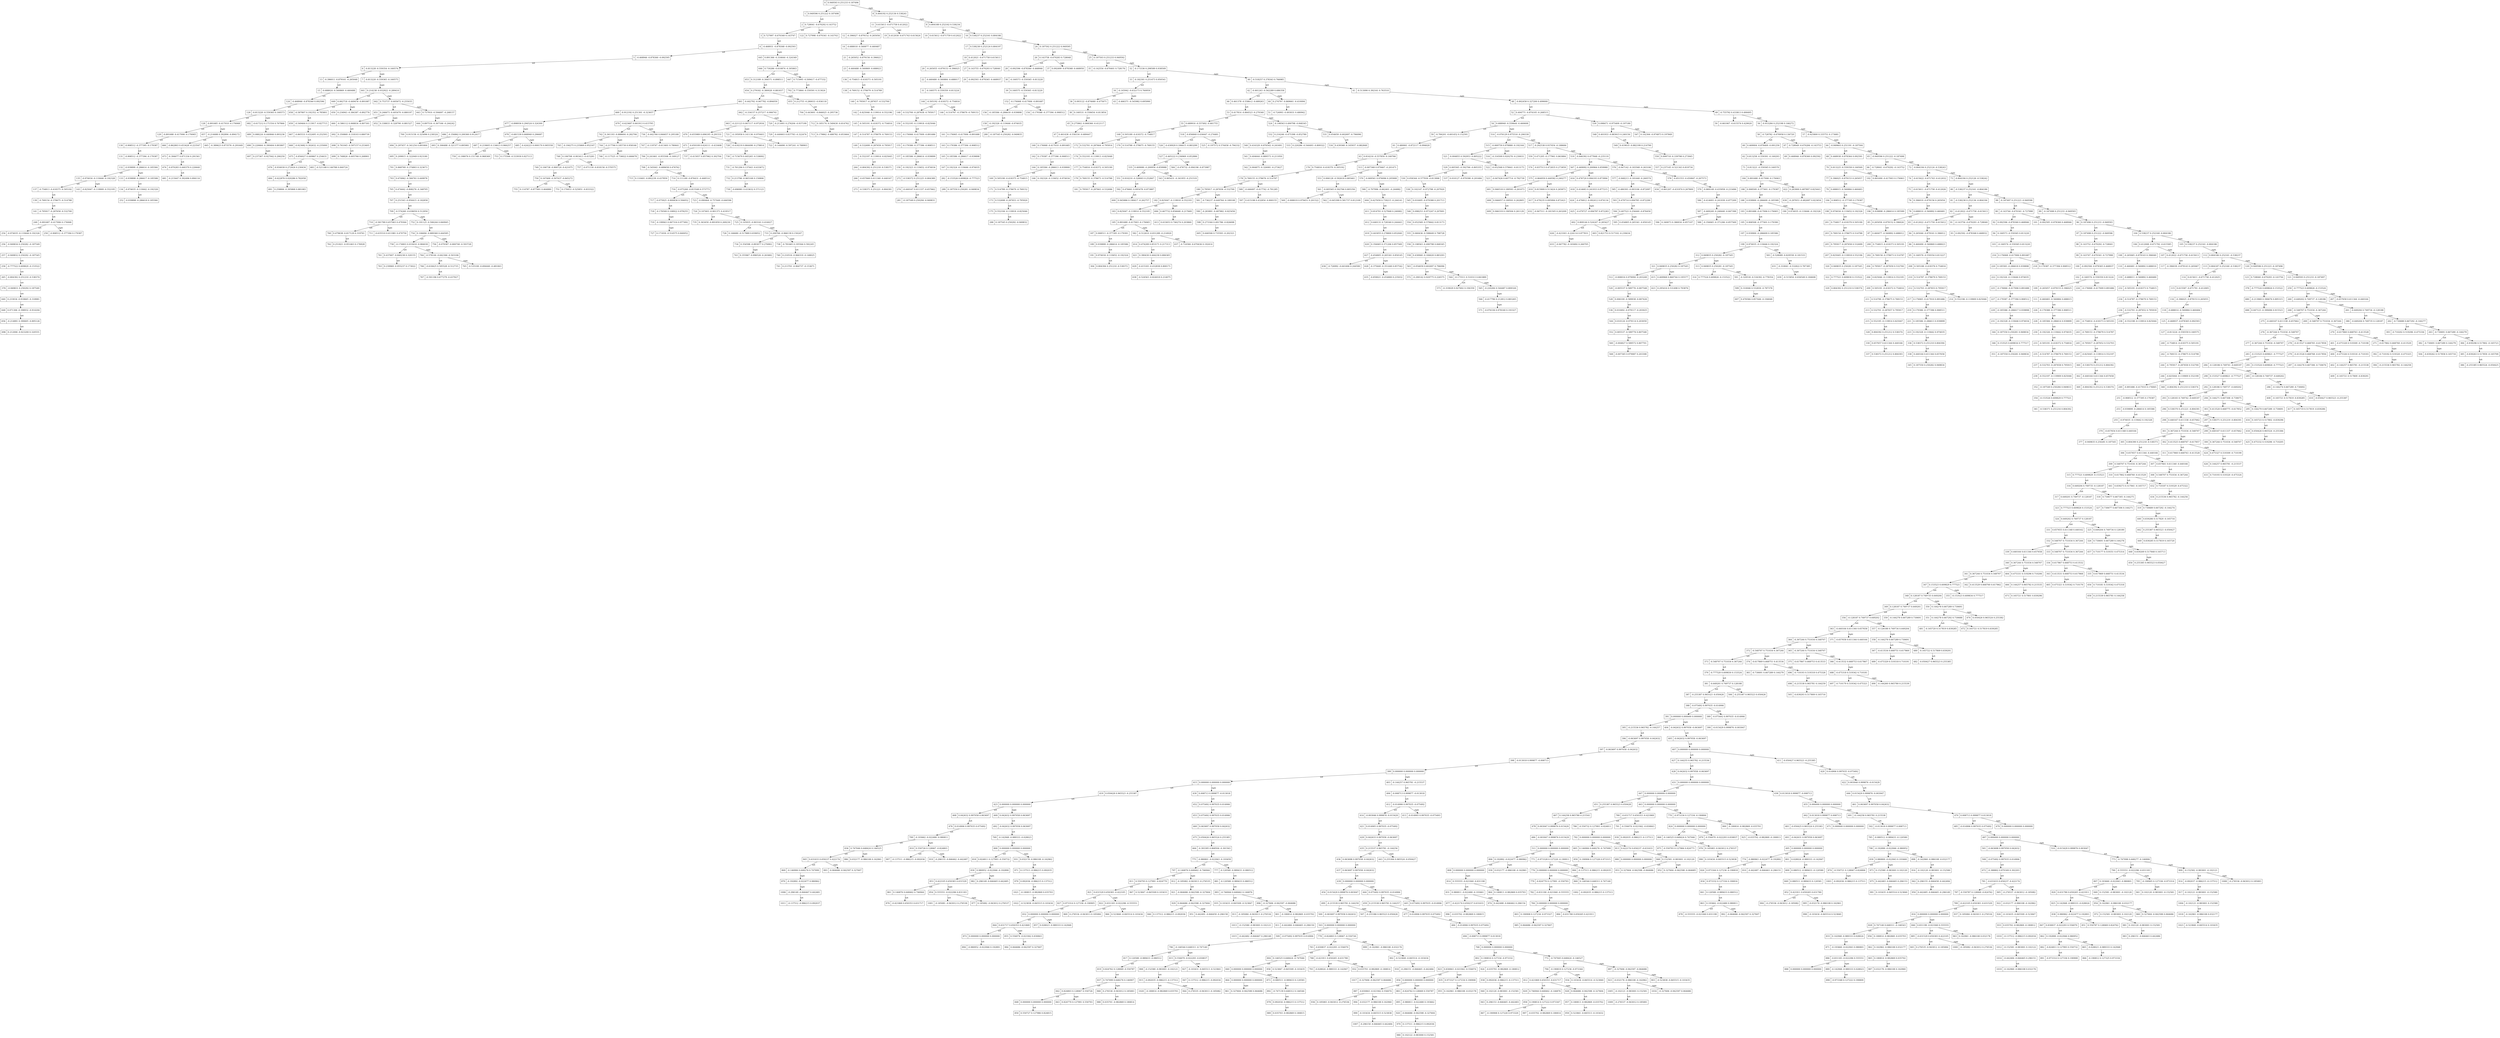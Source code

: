 digraph g { graph []; node [ fontsize="16" shape = "ellipse"]; edge [];"node0" [ label = "0 | 0.949593 0.251233 0.187496 " shape = "record" ];"node1" [ label = "1 | 0.949596 0.251222 0.187498 " shape = "record" ];"node2" [ label = "2 | 0.728041 -0.670292 0.143752 " shape = "record" ];"node3" [ label = "3 | 0.727997 -0.670340 0.143747 " shape = "record" ];"node4" [ label = "4 | -0.468931 -0.878368 -0.092593 " shape = "record" ];"node5" [ label = "5 | -0.468946 -0.878360 -0.092595 " shape = "record" ];"node6" [ label = "6 | -0.813228 -0.559354 -0.160574 " shape = "record" ];"node13" [ label = "13 | -0.396011 -0.879161 -0.265048 " shape = "record" ];"node15" [ label = "15 | -0.688024 -0.560869 -0.460488 " shape = "record" ];"node124" [ label = "124 | -0.468946 -0.878360 0.092596 " shape = "record" ];"node126" [ label = "126 | -0.813220 -0.559365 0.160573 " shape = "record" ];"node128" [ label = "128 | -0.891685 -0.417010 -0.176068 " shape = "record" ];"node129" [ label = "129 | -0.891688 -0.417006 -0.176065 " shape = "record" ];"node130" [ label = "130 | -0.908512 -0.377395 -0.179387 " shape = "record" ];"node131" [ label = "131 | -0.908512 -0.377394 -0.179387 " shape = "record" ];"node132" [ label = "132 | -0.939899 -0.286614 -0.185584 " shape = "record" ];"node135" [ label = "135 | -0.974034 -0.119446 -0.192328 " shape = "record" ];"node137" [ label = "137 | -0.754813 -0.418375 -0.505192 " shape = "record" ];"node139" [ label = "139 | -0.769154 -0.378675 -0.514788 " shape = "record" ];"node141" [ label = "141 | -0.795917 -0.287658 -0.532700 " shape = "record" ];"node248" [ label = "248 | -0.891687 -0.417006 0.176068 " shape = "record" ];"node254" [ label = "254 | -0.974035 -0.119446 0.192326 " shape = "record" ];"node256" [ label = "256 | -0.949834 0.250282 -0.187549 " shape = "record" ];"node257" [ label = "257 | -0.949832 0.250292 -0.187545 " shape = "record" ];"node258" [ label = "258 | -0.777522 0.609829 -0.153522 " shape = "record" ];"node265" [ label = "265 | -0.804392 0.251210 -0.538374 " shape = "record" ];"node376" [ label = "376 | -0.949831 0.250292 0.187549 " shape = "record" ];"node640" [ label = "640 | 0.233034 -0.918665 -0.318981 " shape = "record" ];"node648" [ label = "648 | 0.071306 -0.398932 -0.914204 " shape = "record" ];"node656" [ label = "656 | -0.214891 0.390605 -0.895126 " shape = "record" ];"node696" [ label = "696 | 0.212006 -0.923200 0.320555 " shape = "record" ];"node250" [ label = "250 | -0.908512 -0.377394 0.179387 " shape = "record" ];"node143" [ label = "143 | -0.825047 -0.119909 -0.552195 " shape = "record" ];"node133" [ label = "133 | -0.939898 -0.286617 -0.185586 " shape = "record" ];"node134" [ label = "134 | -0.974035 -0.119442 -0.192326 " shape = "record" ];"node252" [ label = "252 | -0.939898 -0.286618 0.185584 " shape = "record" ];"node657" [ label = "657 | -0.214688 0.392894 -0.894172 " shape = "record" ];"node666" [ label = "666 | -0.862803 0.453428 -0.223547 " shape = "record" ];"node673" [ label = "673 | -0.394677 0.871334 0.291561 " shape = "record" ];"node674" [ label = "674 | -0.870283 0.440370 0.220640 " shape = "record" ];"node681" [ label = "681 | -0.215647 0.392496 0.894116 " shape = "record" ];"node665" [ label = "665 | -0.389623 0.873576 -0.291649 " shape = "record" ];"node682" [ label = "682 | -0.617212 0.171554 0.767866 " shape = "record" ];"node689" [ label = "689 | 0.088224 -0.440846 0.893236 " shape = "record" ];"node690" [ label = "690 | 0.220664 -0.390404 0.893807 " shape = "record" ];"node697" [ label = "697 | 0.237367 -0.927042 0.290259 " shape = "record" ];"node7" [ label = "7 | -0.813220 -0.559365 -0.160575 " shape = "record" ];"node641" [ label = "641 | 0.214238 -0.932922 -0.289410 " shape = "record" ];"node649" [ label = "649 | 0.062718 -0.449478 -0.891087 " shape = "record" ];"node658" [ label = "658 | -0.587807 0.192352 -0.785801 " shape = "record" ];"node659" [ label = "659 | -0.549464 0.113917 -0.827715 " shape = "record" ];"node667" [ label = "667 | -0.865531 0.432495 -0.252593 " shape = "record" ];"node668" [ label = "668 | -0.923682 0.302632 -0.235000 " shape = "record" ];"node675" [ label = "675 | -0.856027 0.449867 0.254631 " shape = "record" ];"node676" [ label = "676 | -0.934030 0.272924 0.230434 " shape = "record" ];"node684" [ label = "684 | -0.622876 0.020286 0.782058 " shape = "record" ];"node691" [ label = "691 | 0.258806 -0.395868 0.881083 " shape = "record" ];"node683" [ label = "683 | -0.521188 0.146788 0.840724 " shape = "record" ];"node650" [ label = "650 | 0.234943 -0.384387 -0.892776 " shape = "record" ];"node642" [ label = "642 | 0.753737 -0.605672 -0.255035 " shape = "record" ];"node651" [ label = "651 | 0.246673 -0.405470 -0.880197 " shape = "record" ];"node660" [ label = "660 | -0.586112 0.068834 -0.807301 " shape = "record" ];"node692" [ label = "692 | 0.350869 -0.318103 0.880739 " shape = "record" ];"node698" [ label = "698 | 0.761045 -0.597157 0.253405 " shape = "record" ];"node699" [ label = "699 | 0.748826 -0.605766 0.268901 " shape = "record" ];"node652" [ label = "652 | 0.338833 -0.328790 -0.881527 " shape = "record" ];"node643" [ label = "643 | 0.757910 -0.594697 -0.268157 " shape = "record" ];"node644" [ label = "644 | 0.897516 -0.367166 -0.244242 " shape = "record" ];"node700" [ label = "700 | 0.915158 -0.325096 0.238324 " shape = "record" ];"node645" [ label = "645 | 0.891366 -0.316644 -0.324349 " shape = "record" ];"node646" [ label = "646 | 0.730286 -0.610874 -0.305803 " shape = "record" ];"node653" [ label = "653 | 0.312189 -0.308571 -0.898511 " shape = "record" ];"node654" [ label = "654 | 0.279182 -0.380028 -0.881837 " shape = "record" ];"node661" [ label = "661 | -0.442792 -0.067782 -0.894059 " shape = "record" ];"node669" [ label = "669 | -0.912192 0.251301 -0.323657 " shape = "record" ];"node677" [ label = "677 | -0.898936 0.294524 0.324300 " shape = "record" ];"node686" [ label = "686 | -0.356862 0.200360 0.912417 " shape = "record" ];"node694" [ label = "694 | 0.297457 -0.341254 0.891664 " shape = "record" ];"node695" [ label = "695 | 0.209815 -0.322049 0.923180 " shape = "record" ];"node701" [ label = "701 | 0.868769 -0.374803 0.323673 " shape = "record" ];"node703" [ label = "703 | 0.674962 -0.584761 0.449978 " shape = "record" ];"node705" [ label = "705 | 0.474442 -0.808276 -0.348705 " shape = "record" ];"node707" [ label = "707 | 0.251543 -0.950415 -0.182858 " shape = "record" ];"node709" [ label = "709 | -0.574260 -0.638050 0.512950 " shape = "record" ];"node710" [ label = "710 | -0.581789 0.657063 0.479364 " shape = "record" ];"node760" [ label = "760 | 0.479638 -0.817129 0.319761 " shape = "record" ];"node762" [ label = "762 | 0.251821 -0.951463 0.176928 " shape = "record" ];"node711" [ label = "711 | -0.635510 0.611981 0.470750 " shape = "record" ];"node752" [ label = "752 | 0.191125 -0.506244 0.840945 " shape = "record" ];"node754" [ label = "754 | 0.106694 -0.889360 0.444585 " shape = "record" ];"node758" [ label = "758 | -0.174803 0.033610 -0.984030 " shape = "record" ];"node761" [ label = "761 | 0.437607 -0.840238 0.320155 " shape = "record" ];"node763" [ label = "763 | 0.239969 -0.955237 0.173022 " shape = "record" ];"node764" [ label = "764 | -0.578144 -0.642366 -0.503106 " shape = "record" ];"node766" [ label = "766 | -0.618425 0.595528 -0.512735 " shape = "record" ];"node767" [ label = "767 | -0.591196 0.677279 -0.437927 " shape = "record" ];"node765" [ label = "765 | -0.535100 -0.694440 -0.481063 " shape = "record" ];"node756" [ label = "756 | -0.079387 -0.800740 -0.593728 " shape = "record" ];"node693" [ label = "693 | 0.306488 -0.321377 0.895981 " shape = "record" ];"node678" [ label = "678 | -0.681539 0.668940 0.296687 " shape = "record" ];"node687" [ label = "687 | -0.219605 0.134615 0.966257 " shape = "record" ];"node759" [ label = "759 | -0.198076 0.151748 -0.968369 " shape = "record" ];"node753" [ label = "753 | 0.175506 -0.533930 0.827113 " shape = "record" ];"node685" [ label = "685 | -0.424223 0.000170 0.905558 " shape = "record" ];"node679" [ label = "679 | -0.623687 0.661913 0.415795 " shape = "record" ];"node742" [ label = "742 | 0.361193 -0.888604 -0.282706 " shape = "record" ];"node745" [ label = "745 | -0.194275 0.235869 0.952167 " shape = "record" ];"node744" [ label = "744 | -0.217766 0.185730 0.958166 " shape = "record" ];"node748" [ label = "748 | 0.106708 -0.903413 -0.415281 " shape = "record" ];"node749" [ label = "749 | 0.106738 -0.900724 -0.421075 " shape = "record" ];"node750" [ label = "750 | 0.167400 -0.507437 -0.845272 " shape = "record" ];"node755" [ label = "755 | 0.114787 -0.877901 0.464880 " shape = "record" ];"node751" [ label = "751 | 0.170453 -0.525851 -0.833322 " shape = "record" ];"node757" [ label = "757 | -0.071159 -0.818156 -0.570575 " shape = "record" ];"node746" [ label = "746 | -0.117525 -0.736022 0.666678 " shape = "record" ];"node736" [ label = "736 | -0.442766 0.846657 0.295180 " shape = "record" ];"node747" [ label = "747 | -0.119747 -0.613401 0.780641 " shape = "record" ];"node662" [ label = "662 | -0.334157 0.257217 -0.906741 " shape = "record" ];"node663" [ label = "663 | -0.221123 0.067117 -0.972934 " shape = "record" ];"node670" [ label = "670 | -0.655989 0.696195 -0.291531 " shape = "record" ];"node671" [ label = "671 | -0.650109 0.624111 -0.433408 " shape = "record" ];"node706" [ label = "706 | 0.241661 -0.955508 -0.169127 " shape = "record" ];"node708" [ label = "708 | -0.545041 -0.689658 0.476762 " shape = "record" ];"node715" [ label = "715 | 0.110401 -0.892239 -0.437859 " shape = "record" ];"node714" [ label = "714 | 0.111189 -0.876431 -0.468514 " shape = "record" ];"node716" [ label = "716 | -0.075260 -0.815549 0.573773 " shape = "record" ];"node717" [ label = "717 | -0.075925 -0.800836 0.594052 " shape = "record" ];"node718" [ label = "718 | -0.176500 0.108922 0.978255 " shape = "record" ];"node719" [ label = "719 | -0.199943 0.067316 0.977492 " shape = "record" ];"node727" [ label = "727 | 0.171830 -0.514575 0.840052 " shape = "record" ];"node723" [ label = "723 | -0.090464 -0.757449 -0.646596 " shape = "record" ];"node724" [ label = "724 | 0.107403 -0.901371 0.419517 " shape = "record" ];"node735" [ label = "735 | 0.363459 -0.891859 0.269230 " shape = "record" ];"node725" [ label = "725 | 0.105935 -0.903161 0.416027 " shape = "record" ];"node726" [ label = "726 | 0.166680 -0.517889 0.839052 " shape = "record" ];"node733" [ label = "733 | 0.209766 -0.966139 0.150247 " shape = "record" ];"node734" [ label = "734 | 0.354598 -0.893077 0.276902 " shape = "record" ];"node743" [ label = "743 | 0.355967 -0.896526 -0.263682 " shape = "record" ];"node738" [ label = "738 | -0.781665 0.195564 0.592245 " shape = "record" ];"node740" [ label = "740 | 0.210516 -0.966319 -0.148025 " shape = "record" ];"node741" [ label = "741 | 0.213701 -0.964737 -0.153671 " shape = "record" ];"node737" [ label = "737 | -0.415057 0.857962 0.302704 " shape = "record" ];"node728" [ label = "728 | -0.418219 0.864498 -0.278814 " shape = "record" ];"node730" [ label = "730 | -0.715679 0.445265 -0.538092 " shape = "record" ];"node731" [ label = "731 | -0.761294 0.137443 -0.633672 " shape = "record" ];"node732" [ label = "732 | 0.213796 -0.965168 0.150806 " shape = "record" ];"node739" [ label = "739 | -0.696981 0.433632 0.571123 " shape = "record" ];"node721" [ label = "721 | -0.195958 0.141136 -0.970403 " shape = "record" ];"node722" [ label = "722 | -0.144690 -0.597241 -0.788903 " shape = "record" ];"node720" [ label = "720 | -0.213001 0.276204 -0.937199 " shape = "record" ];"node729" [ label = "729 | -0.440603 0.837783 -0.322474 " shape = "record" ];"node655" [ label = "655 | 0.212755 -0.280033 -0.936118 " shape = "record" ];"node704" [ label = "704 | 0.443601 -0.846025 -0.295736 " shape = "record" ];"node712" [ label = "712 | 0.185174 -0.549430 -0.814762 " shape = "record" ];"node713" [ label = "713 | 0.179862 -0.488782 -0.853664 " shape = "record" ];"node647" [ label = "647 | 0.715995 -0.509417 -0.477332 " shape = "record" ];"node702" [ label = "702 | 0.773864 -0.550591 0.313024 " shape = "record" ];"node122" [ label = "122 | 0.727998 -0.670341 -0.143743 " shape = "record" ];"node8" [ label = "8 | 0.804192 0.252136 0.538241 " shape = "record" ];"node11" [ label = "11 | 0.615613 -0.671758 0.412022 " shape = "record" ];"node12" [ label = "12 | -0.396027 -0.879152 -0.265056 " shape = "record" ];"node14" [ label = "14 | -0.688018 -0.560877 -0.460487 " shape = "record" ];"node21" [ label = "21 | -0.265052 -0.879156 -0.396021 " shape = "record" ];"node23" [ label = "23 | -0.460488 -0.560869 -0.688023 " shape = "record" ];"node136" [ label = "136 | -0.754815 -0.418373 -0.505191 " shape = "record" ];"node138" [ label = "138 | -0.769152 -0.378679 -0.514789 " shape = "record" ];"node140" [ label = "140 | -0.795917 -0.287657 -0.532700 " shape = "record" ];"node142" [ label = "142 | -0.825046 -0.119914 -0.552196 " shape = "record" ];"node145" [ label = "145 | -0.505191 -0.418372 -0.754816 " shape = "record" ];"node147" [ label = "147 | -0.514787 -0.378679 -0.769153 " shape = "record" ];"node149" [ label = "149 | -0.532699 -0.287659 -0.795917 " shape = "record" ];"node151" [ label = "151 | -0.552197 -0.119914 -0.825045 " shape = "record" ];"node264" [ label = "264 | -0.804392 0.251218 -0.538371 " shape = "record" ];"node266" [ label = "266 | -0.657660 0.611340 -0.440167 " shape = "record" ];"node273" [ label = "273 | -0.538371 0.251221 -0.804391 " shape = "record" ];"node19" [ label = "19 | 0.412030 -0.671743 0.615624 " shape = "record" ];"node9" [ label = "9 | 0.804188 0.252162 0.538234 " shape = "record" ];"node10" [ label = "10 | 0.615612 -0.671759 0.412022 " shape = "record" ];"node16" [ label = "16 | 0.538237 0.252161 0.804186 " shape = "record" ];"node17" [ label = "17 | 0.538238 0.252124 0.804197 " shape = "record" ];"node18" [ label = "18 | 0.412021 -0.671758 0.615613 " shape = "record" ];"node20" [ label = "20 | -0.265055 -0.879153 -0.396025 " shape = "record" ];"node22" [ label = "22 | -0.460480 -0.560884 -0.688017 " shape = "record" ];"node31" [ label = "31 | -0.160575 -0.559359 -0.813224 " shape = "record" ];"node144" [ label = "144 | -0.505192 -0.418372 -0.754816 " shape = "record" ];"node148" [ label = "148 | -0.532700 -0.287658 -0.795917 " shape = "record" ];"node150" [ label = "150 | -0.552195 -0.119918 -0.825046 " shape = "record" ];"node153" [ label = "153 | -0.176066 -0.417009 -0.891686 " shape = "record" ];"node155" [ label = "155 | -0.179386 -0.377396 -0.908511 " shape = "record" ];"node157" [ label = "157 | -0.185586 -0.286614 -0.939899 " shape = "record" ];"node159" [ label = "159 | -0.192323 -0.119452 -0.974034 " shape = "record" ];"node272" [ label = "272 | -0.538372 0.251225 -0.804389 " shape = "record" ];"node274" [ label = "274 | -0.440167 0.611337 -0.657662 " shape = "record" ];"node281" [ label = "281 | -0.187549 0.250294 -0.949831 " shape = "record" ];"node146" [ label = "146 | -0.514787 -0.378679 -0.769153 " shape = "record" ];"node27" [ label = "27 | 0.143755 -0.670293 0.728040 " shape = "record" ];"node29" [ label = "29 | -0.092593 -0.878365 -0.468937 " shape = "record" ];"node24" [ label = "24 | 0.187502 0.251222 0.949595 " shape = "record" ];"node26" [ label = "26 | 0.143758 -0.670283 0.728048 " shape = "record" ];"node28" [ label = "28 | -0.092596 -0.878360 -0.468946 " shape = "record" ];"node30" [ label = "30 | -0.160573 -0.559365 -0.813220 " shape = "record" ];"node39" [ label = "39 | 0.160575 -0.559365 -0.813220 " shape = "record" ];"node152" [ label = "152 | -0.176068 -0.417006 -0.891687 " shape = "record" ];"node156" [ label = "156 | -0.185584 -0.286618 -0.939898 " shape = "record" ];"node158" [ label = "158 | -0.192326 -0.119446 -0.974035 " shape = "record" ];"node161" [ label = "161 | 0.176065 -0.417006 -0.891688 " shape = "record" ];"node163" [ label = "163 | 0.179386 -0.377394 -0.908512 " shape = "record" ];"node165" [ label = "165 | 0.185586 -0.286617 -0.939898 " shape = "record" ];"node167" [ label = "167 | 0.192324 -0.119446 -0.974035 " shape = "record" ];"node282" [ label = "282 | -0.153526 0.609826 -0.777523 " shape = "record" ];"node289" [ label = "289 | 0.187550 0.250281 -0.949834 " shape = "record" ];"node280" [ label = "280 | -0.187545 0.250282 -0.949835 " shape = "record" ];"node154" [ label = "154 | -0.179388 -0.377394 -0.908512 " shape = "record" ];"node37" [ label = "37 | 0.092499 -0.878368 -0.468950 " shape = "record" ];"node25" [ label = "25 | 0.187503 0.251233 0.949592 " shape = "record" ];"node35" [ label = "35 | -0.142554 -0.670401 0.728176 " shape = "record" ];"node32" [ label = "32 | -0.173336 0.298589 0.938509 " shape = "record" ];"node33" [ label = "33 | -0.182301 0.251473 0.950541 " shape = "record" ];"node34" [ label = "34 | -0.145942 -0.632173 0.760959 " shape = "record" ];"node36" [ label = "36 | 0.093122 -0.874680 -0.475671 " shape = "record" ];"node38" [ label = "38 | 0.160531 -0.558454 -0.813854 " shape = "record" ];"node45" [ label = "45 | 0.275862 -0.868366 -0.412117 " shape = "record" ];"node47" [ label = "47 | 0.461438 -0.558334 -0.689447 " shape = "record" ];"node160" [ label = "160 | 0.176068 -0.417010 -0.891685 " shape = "record" ];"node162" [ label = "162 | 0.179387 -0.377396 -0.908511 " shape = "record" ];"node164" [ label = "164 | 0.185584 -0.286613 -0.939900 " shape = "record" ];"node169" [ label = "169 | 0.505190 -0.418375 -0.754815 " shape = "record" ];"node171" [ label = "171 | 0.514789 -0.378679 -0.769152 " shape = "record" ];"node173" [ label = "173 | 0.532698 -0.287653 -0.795920 " shape = "record" ];"node175" [ label = "175 | 0.552194 -0.119918 -0.825046 " shape = "record" ];"node288" [ label = "288 | 0.187545 0.250292 -0.949832 " shape = "record" ];"node166" [ label = "166 | 0.192326 -0.119452 -0.974034 " shape = "record" ];"node43" [ label = "43 | -0.466371 -0.545982 0.695990 " shape = "record" ];"node40" [ label = "40 | -0.518257 0.378343 0.766985 " shape = "record" ];"node42" [ label = "42 | -0.461243 -0.562289 0.686358 " shape = "record" ];"node46" [ label = "46 | 0.461378 -0.558612 -0.689263 " shape = "record" ];"node53" [ label = "53 | 0.417814 -0.864523 -0.279340 " shape = "record" ];"node55" [ label = "55 | 0.689916 -0.557492 -0.461755 " shape = "record" ];"node168" [ label = "168 | 0.505189 -0.418372 -0.754817 " shape = "record" ];"node172" [ label = "172 | 0.532701 -0.287664 -0.795914 " shape = "record" ];"node174" [ label = "174 | 0.552193 -0.119913 -0.825048 " shape = "record" ];"node177" [ label = "177 | 0.754816 -0.418372 -0.505190 " shape = "record" ];"node179" [ label = "179 | 0.769155 -0.378673 -0.514788 " shape = "record" ];"node181" [ label = "181 | 0.795917 -0.287663 -0.532696 " shape = "record" ];"node170" [ label = "170 | 0.514788 -0.378675 -0.769155 " shape = "record" ];"node518" [ label = "518 | -0.856840 0.436447 -0.274481 " shape = "record" ];"node526" [ label = "526 | -0.430929 0.184615 -0.883299 " shape = "record" ];"node527" [ label = "527 | -0.465222 0.236969 -0.852886 " shape = "record" ];"node535" [ label = "535 | 0.469080 -0.200959 -0.859988 " shape = "record" ];"node551" [ label = "551 | 0.910210 -0.328003 0.252847 " shape = "record" ];"node592" [ label = "592 | 0.476661 0.095478 -0.873887 " shape = "record" ];"node600" [ label = "600 | 0.945886 0.190417 -0.262757 " shape = "record" ];"node543" [ label = "543 | 0.905431 -0.341955 -0.251519 " shape = "record" ];"node584" [ label = "584 | -0.476732 -0.094196 -0.873987 " shape = "record" ];"node525" [ label = "525 | -0.197572 0.574458 -0.794332 " shape = "record" ];"node524" [ label = "524 | -0.198563 0.490798 -0.848345 " shape = "record" ];"node532" [ label = "532 | 0.216246 -0.475398 -0.852780 " shape = "record" ];"node540" [ label = "540 | 0.416329 -0.876502 -0.241691 " shape = "record" ];"node541" [ label = "541 | 0.404644 -0.889573 -0.211950 " shape = "record" ];"node542" [ label = "542 | 0.904875 -0.326081 -0.273627 " shape = "record" ];"node533" [ label = "533 | 0.220286 -0.544493 -0.809322 " shape = "record" ];"node531" [ label = "531 | 0.054659 -0.602697 -0.796096 " shape = "record" ];"node534" [ label = "534 | 0.439368 -0.165937 -0.882848 " shape = "record" ];"node44" [ label = "44 | 0.274797 -0.869661 -0.410094 " shape = "record" ];"node51" [ label = "51 | -0.724993 -0.493031 0.480942 " shape = "record" ];"node41" [ label = "41 | -0.513090 0.392161 0.763510 " shape = "record" ];"node48" [ label = "48 | -0.802458 0.327200 0.499000 " shape = "record" ];"node52" [ label = "52 | 0.404771 -0.874105 -0.268515 " shape = "record" ];"node54" [ label = "54 | 0.688940 -0.559644 -0.460608 " shape = "record" ];"node59" [ label = "59 | -0.784201 -0.601452 0.152591 " shape = "record" ];"node61" [ label = "61 | 0.480061 -0.872117 -0.094620 " shape = "record" ];"node63" [ label = "63 | 0.814216 -0.557859 -0.160766 " shape = "record" ];"node176" [ label = "176 | 0.754816 -0.418370 -0.505192 " shape = "record" ];"node178" [ label = "178 | 0.769155 -0.378676 -0.514787 " shape = "record" ];"node180" [ label = "180 | 0.795917 -0.287658 -0.532700 " shape = "record" ];"node182" [ label = "182 | 0.825047 -0.119918 -0.552193 " shape = "record" ];"node183" [ label = "183 | 0.825047 -0.119914 -0.552195 " shape = "record" ];"node185" [ label = "185 | 0.891689 -0.417003 -0.176065 " shape = "record" ];"node187" [ label = "187 | 0.908511 -0.377395 -0.179391 " shape = "record" ];"node189" [ label = "189 | 0.939899 -0.286614 -0.185586 " shape = "record" ];"node191" [ label = "191 | 0.974034 -0.119452 -0.192324 " shape = "record" ];"node304" [ label = "304 | 0.804394 0.251210 -0.538372 " shape = "record" ];"node582" [ label = "582 | -0.512610 -0.831289 -0.214920 " shape = "record" ];"node614" [ label = "614 | 0.474209 0.853171 0.217313 " shape = "record" ];"node621" [ label = "621 | 0.390430 0.444230 0.806365 " shape = "record" ];"node629" [ label = "629 | -0.415183 -0.432838 0.800171 " shape = "record" ];"node638" [ label = "638 | -0.524563 -0.824018 0.214075 " shape = "record" ];"node637" [ label = "637 | -0.716584 -0.670436 0.192414 " shape = "record" ];"node606" [ label = "606 | 0.467732 0.856648 -0.217669 " shape = "record" ];"node613" [ label = "613 | 0.633653 0.746274 0.203860 " shape = "record" ];"node581" [ label = "581 | -0.736237 -0.649764 -0.189108 " shape = "record" ];"node590" [ label = "590 | -0.283891 -0.487882 -0.825456 " shape = "record" ];"node598" [ label = "598 | 0.273344 0.491786 -0.826698 " shape = "record" ];"node605" [ label = "605 | 0.646506 0.735593 -0.202321 " shape = "record" ];"node589" [ label = "589 | -0.446497 -0.417742 -0.791285 " shape = "record" ];"node597" [ label = "597 | 0.415198 0.432854 -0.800155 " shape = "record" ];"node513" [ label = "513 | -0.007368 0.979467 -0.201471 " shape = "record" ];"node553" [ label = "553 | 0.006128 -0.592618 0.805461 " shape = "record" ];"node561" [ label = "561 | -0.005565 0.592766 0.805356 " shape = "record" ];"node569" [ label = "569 | -0.008019 0.979451 0.201522 " shape = "record" ];"node562" [ label = "562 | -0.045399 0.581737 0.812109 " shape = "record" ];"node570" [ label = "570 | -0.069561 0.976096 0.205908 " shape = "record" ];"node580" [ label = "580 | -0.707996 -0.662401 -0.244882 " shape = "record" ];"node604" [ label = "604 | 0.627659 0.739215 -0.244141 " shape = "record" ];"node611" [ label = "611 | 0.814701 0.527848 0.240082 " shape = "record" ];"node612" [ label = "612 | 0.640131 0.728340 0.244443 " shape = "record" ];"node619" [ label = "619 | 0.443055 0.278800 0.852040 " shape = "record" ];"node620" [ label = "620 | 0.356065 0.371206 0.857569 " shape = "record" ];"node627" [ label = "627 | -0.454805 -0.265341 0.850145 " shape = "record" ];"node636" [ label = "636 | -0.726992 -0.641606 0.244590 " shape = "record" ];"node628" [ label = "628 | -0.375640 -0.351448 0.857542 " shape = "record" ];"node635" [ label = "635 | -0.859021 -0.454800 0.235032 " shape = "record" ];"node514" [ label = "514 | -0.076129 0.975516 -0.206330 " shape = "record" ];"node515" [ label = "515 | -0.069759 0.978880 -0.192164 " shape = "record" ];"node521" [ label = "521 | -0.004855 0.592953 -0.805222 " shape = "record" ];"node529" [ label = "529 | 0.005565 -0.592766 -0.805355 " shape = "record" ];"node530" [ label = "530 | 0.058344 -0.577930 -0.813998 " shape = "record" ];"node538" [ label = "538 | 0.102147 -0.972798 -0.207920 " shape = "record" ];"node545" [ label = "545 | 0.010495 -0.979388 0.201713 " shape = "record" ];"node546" [ label = "546 | 0.098253 -0.973247 0.207691 " shape = "record" ];"node554" [ label = "554 | 0.052569 -0.579642 0.813173 " shape = "record" ];"node555" [ label = "555 | 0.060436 -0.598649 0.798728 " shape = "record" ];"node556" [ label = "556 | 0.198563 -0.490798 0.848345 " shape = "record" ];"node558" [ label = "558 | 0.430940 -0.184620 0.883293 " shape = "record" ];"node563" [ label = "563 | -0.054659 0.602697 0.796096 " shape = "record" ];"node572" [ label = "572 | -0.290142 0.929775 0.226575 " shape = "record" ];"node564" [ label = "564 | -0.175511 0.510313 0.841889 " shape = "record" ];"node573" [ label = "573 | -0.319029 0.927602 0.194359 " shape = "record" ];"node565" [ label = "565 | -0.220284 0.544487 0.809326 " shape = "record" ];"node566" [ label = "566 | -0.417796 0.212812 0.883265 " shape = "record" ];"node571" [ label = "571 | -0.076336 0.978160 0.193327 " shape = "record" ];"node537" [ label = "537 | 0.010127 -0.979398 -0.201684 " shape = "record" ];"node522" [ label = "522 | -0.052568 0.579641 -0.813175 " shape = "record" ];"node523" [ label = "523 | -0.047426 0.607714 -0.792739 " shape = "record" ];"node516" [ label = "516 | -0.316509 0.920276 -0.230031 " shape = "record" ];"node517" [ label = "517 | -0.292538 0.937454 -0.188684 " shape = "record" ];"node559" [ label = "559 | 0.471205 -0.177961 0.863884 " shape = "record" ];"node574" [ label = "574 | -0.837513 0.472835 0.273859 " shape = "record" ];"node519" [ label = "519 | -0.846392 0.477848 -0.235119 " shape = "record" ];"node567" [ label = "567 | -0.469092 0.200964 0.859980 " shape = "record" ];"node575" [ label = "575 | -0.864959 0.440582 0.240277 " shape = "record" ];"node601" [ label = "601 | 0.946518 0.189593 -0.261073 " shape = "record" ];"node608" [ label = "608 | 0.946057 0.189501 0.262805 " shape = "record" ];"node609" [ label = "609 | 0.946319 0.190504 0.261129 " shape = "record" ];"node610" [ label = "610 | 0.815909 0.513424 0.265873 " shape = "record" ];"node617" [ label = "617 | 0.479235 0.095994 0.872421 " shape = "record" ];"node632" [ label = "632 | -0.947511 -0.181505 0.263209 " shape = "record" ];"node616" [ label = "616 | 0.476720 0.094193 0.873994 " shape = "record" ];"node618" [ label = "618 | 0.414683 0.241933 0.877215 " shape = "record" ];"node624" [ label = "624 | -0.476812 -0.092412 0.874134 " shape = "record" ];"node625" [ label = "625 | -0.479727 -0.094787 0.872283 " shape = "record" ];"node576" [ label = "576 | -0.947142 -0.183568 -0.263106 " shape = "record" ];"node577" [ label = "577 | -0.948213 -0.181640 -0.260574 " shape = "record" ];"node585" [ label = "585 | -0.480393 -0.093106 -0.872097 " shape = "record" ];"node593" [ label = "593 | 0.479714 0.094785 -0.872290 " shape = "record" ];"node594" [ label = "594 | 0.407521 0.256440 -0.876450 " shape = "record" ];"node602" [ label = "602 | 0.809144 0.524247 -0.265427 " shape = "record" ];"node626" [ label = "626 | -0.423303 -0.224114 0.877831 " shape = "record" ];"node633" [ label = "633 | -0.947782 -0.183692 0.260705 " shape = "record" ];"node603" [ label = "603 | 0.821753 0.517102 -0.239434 " shape = "record" ];"node595" [ label = "595 | 0.454805 0.265341 -0.850145 " shape = "record" ];"node634" [ label = "634 | -0.861207 -0.431974 0.267809 " shape = "record" ];"node578" [ label = "578 | -0.851553 -0.450847 -0.267573 " shape = "record" ];"node579" [ label = "579 | -0.869149 -0.435958 -0.233496 " shape = "record" ];"node586" [ label = "586 | -0.414693 -0.241939 -0.877209 " shape = "record" ];"node587" [ label = "587 | -0.469249 -0.248440 -0.847398 " shape = "record" ];"node596" [ label = "596 | 0.340073 0.386934 -0.857107 " shape = "record" ];"node588" [ label = "588 | -0.356065 -0.371206 -0.857569 " shape = "record" ];"node539" [ label = "539 | 0.098471 -0.975409 -0.197180 " shape = "record" ];"node548" [ label = "548 | 0.401933 -0.883615 0.240156 " shape = "record" ];"node549" [ label = "549 | 0.419035 -0.882199 0.214790 " shape = "record" ];"node550" [ label = "550 | 0.899718 -0.339798 0.273945 " shape = "record" ];"node557" [ label = "557 | 0.237145 -0.521343 0.819734 " shape = "record" ];"node547" [ label = "547 | 0.102364 -0.974873 0.197849 " shape = "record" ];"node49" [ label = "49 | -0.755792 0.433813 0.490495 " shape = "record" ];"node50" [ label = "50 | -0.661067 -0.615574 0.429020 " shape = "record" ];"node56" [ label = "56 | -0.953284 0.252198 0.166272 " shape = "record" ];"node58" [ label = "58 | -0.728782 -0.670958 0.136720 " shape = "record" ];"node60" [ label = "60 | 0.469004 -0.878469 -0.091259 " shape = "record" ];"node62" [ label = "62 | 0.813258 -0.559391 -0.160293 " shape = "record" ];"node71" [ label = "71 | 0.813221 -0.559365 0.160570 " shape = "record" ];"node184" [ label = "184 | 0.891688 -0.417006 -0.176063 " shape = "record" ];"node186" [ label = "186 | 0.908509 -0.377401 -0.179387 " shape = "record" ];"node188" [ label = "188 | 0.939900 -0.286609 -0.185589 " shape = "record" ];"node193" [ label = "193 | 0.891688 -0.417006 0.176065 " shape = "record" ];"node195" [ label = "195 | 0.908508 -0.377401 0.179390 " shape = "record" ];"node197" [ label = "197 | 0.939900 -0.286609 0.185586 " shape = "record" ];"node199" [ label = "199 | 0.974035 -0.119446 0.192324 " shape = "record" ];"node312" [ label = "312 | 0.949835 0.250282 -0.187545 " shape = "record" ];"node321" [ label = "321 | 0.949835 0.250282 0.187545 " shape = "record" ];"node512" [ label = "512 | -0.008016 0.979094 -0.203249 " shape = "record" ];"node520" [ label = "520 | -0.005537 0.589776 -0.807548 " shape = "record" ];"node528" [ label = "528 | 0.006100 -0.589938 -0.807426 " shape = "record" ];"node536" [ label = "536 | 0.010492 -0.979117 -0.203025 " shape = "record" ];"node544" [ label = "544 | 0.010124 -0.979114 0.203059 " shape = "record" ];"node552" [ label = "552 | 0.005537 -0.589776 0.807548 " shape = "record" ];"node560" [ label = "560 | -0.004827 0.589572 0.807701 " shape = "record" ];"node568" [ label = "568 | -0.007365 0.979087 0.203308 " shape = "record" ];"node615" [ label = "615 | 0.469968 0.860744 0.195577 " shape = "record" ];"node623" [ label = "623 | 0.295416 0.531498 0.793876 " shape = "record" ];"node313" [ label = "313 | 0.949835 0.250281 -0.187545 " shape = "record" ];"node314" [ label = "314 | 0.777524 0.609826 -0.153522 " shape = "record" ];"node591" [ label = "591 | -0.329530 -0.534392 -0.778354 " shape = "record" ];"node599" [ label = "599 | 0.310046 0.532830 -0.787378 " shape = "record" ];"node607" [ label = "607 | 0.476584 0.857446 -0.194048 " shape = "record" ];"node583" [ label = "583 | -0.528089 -0.829558 -0.181533 " shape = "record" ];"node631" [ label = "631 | -0.310041 -0.532822 0.787385 " shape = "record" ];"node639" [ label = "639 | -0.515854 -0.836549 0.184608 " shape = "record" ];"node190" [ label = "190 | 0.974035 -0.119446 -0.192326 " shape = "record" ];"node622" [ label = "622 | 0.283900 0.487897 0.825443 " shape = "record" ];"node630" [ label = "630 | -0.297653 -0.482697 0.823654 " shape = "record" ];"node67" [ label = "67 | -0.728049 -0.670284 -0.143753 " shape = "record" ];"node69" [ label = "69 | 0.468946 -0.878360 0.092592 " shape = "record" ];"node57" [ label = "57 | -0.925800 0.335751 0.173681 " shape = "record" ];"node64" [ label = "64 | -0.949603 0.251191 -0.187504 " shape = "record" ];"node68" [ label = "68 | 0.468938 -0.878364 0.092591 " shape = "record" ];"node70" [ label = "70 | 0.813225 -0.559358 0.160569 " shape = "record" ];"node77" [ label = "77 | 0.396025 -0.879153 0.265057 " shape = "record" ];"node79" [ label = "79 | 0.688015 -0.560884 0.460483 " shape = "record" ];"node194" [ label = "194 | 0.908512 -0.377395 0.179387 " shape = "record" ];"node198" [ label = "198 | 0.974034 -0.119452 0.192326 " shape = "record" ];"node201" [ label = "201 | 0.754817 -0.418370 0.505190 " shape = "record" ];"node203" [ label = "203 | 0.769154 -0.378675 0.514788 " shape = "record" ];"node205" [ label = "205 | 0.795917 -0.287658 0.532699 " shape = "record" ];"node207" [ label = "207 | 0.825045 -0.119918 0.552196 " shape = "record" ];"node320" [ label = "320 | 0.949835 0.250281 0.187545 " shape = "record" ];"node322" [ label = "322 | 0.777521 0.609830 0.153522 " shape = "record" ];"node329" [ label = "329 | 0.804392 0.251210 0.538374 " shape = "record" ];"node196" [ label = "196 | 0.939898 -0.286614 0.185589 " shape = "record" ];"node192" [ label = "192 | 0.891690 -0.417003 0.176063 " shape = "record" ];"node65" [ label = "65 | -0.949596 0.251222 -0.187498 " shape = "record" ];"node66" [ label = "66 | -0.728041 -0.670292 -0.143752 " shape = "record" ];"node72" [ label = "72 | -0.804194 0.252124 -0.538243 " shape = "record" ];"node74" [ label = "74 | -0.615622 -0.671743 -0.412032 " shape = "record" ];"node75" [ label = "75 | -0.615611 -0.671758 -0.412026 " shape = "record" ];"node76" [ label = "76 | 0.396019 -0.879156 0.265054 " shape = "record" ];"node78" [ label = "78 | 0.688010 -0.560892 0.460481 " shape = "record" ];"node85" [ label = "85 | 0.265058 -0.879152 0.396026 " shape = "record" ];"node87" [ label = "87 | 0.460477 -0.560892 0.688012 " shape = "record" ];"node200" [ label = "200 | 0.754815 -0.418373 0.505191 " shape = "record" ];"node202" [ label = "202 | 0.769156 -0.378673 0.514787 " shape = "record" ];"node204" [ label = "204 | 0.795917 -0.287659 0.532700 " shape = "record" ];"node206" [ label = "206 | 0.825046 -0.119914 0.552195 " shape = "record" ];"node209" [ label = "209 | 0.505191 -0.418372 0.754816 " shape = "record" ];"node211" [ label = "211 | 0.514790 -0.378675 0.769153 " shape = "record" ];"node213" [ label = "213 | 0.532701 -0.287657 0.795917 " shape = "record" ];"node215" [ label = "215 | 0.552195 -0.119914 0.825047 " shape = "record" ];"node328" [ label = "328 | 0.804392 0.251212 0.538374 " shape = "record" ];"node330" [ label = "330 | 0.657657 0.611344 0.440166 " shape = "record" ];"node337" [ label = "337 | 0.538372 0.251212 0.804393 " shape = "record" ];"node73" [ label = "73 | -0.804194 0.252126 -0.538242 " shape = "record" ];"node80" [ label = "80 | -0.538237 0.252161 -0.804186 " shape = "record" ];"node81" [ label = "81 | -0.538238 0.252136 -0.804194 " shape = "record" ];"node82" [ label = "82 | -0.412022 -0.671758 -0.615613 " shape = "record" ];"node83" [ label = "83 | -0.412022 -0.671759 -0.615612 " shape = "record" ];"node84" [ label = "84 | 0.265046 -0.879161 0.396012 " shape = "record" ];"node86" [ label = "86 | 0.460490 -0.560869 0.688023 " shape = "record" ];"node95" [ label = "95 | 0.160576 -0.559354 0.813227 " shape = "record" ];"node208" [ label = "208 | 0.505188 -0.418376 0.754816 " shape = "record" ];"node210" [ label = "210 | 0.514787 -0.378679 0.769153 " shape = "record" ];"node212" [ label = "212 | 0.532703 -0.287653 0.795917 " shape = "record" ];"node217" [ label = "217 | 0.176065 -0.417010 0.891686 " shape = "record" ];"node219" [ label = "219 | 0.179386 -0.377396 0.908511 " shape = "record" ];"node221" [ label = "221 | 0.185586 -0.286613 0.939899 " shape = "record" ];"node223" [ label = "223 | 0.192328 -0.119442 0.974035 " shape = "record" ];"node336" [ label = "336 | 0.538372 0.251210 0.804394 " shape = "record" ];"node338" [ label = "338 | 0.440164 0.611344 0.657658 " shape = "record" ];"node345" [ label = "345 | 0.187550 0.250282 0.949834 " shape = "record" ];"node214" [ label = "214 | 0.552196 -0.119909 0.825046 " shape = "record" ];"node91" [ label = "91 | -0.143756 -0.670293 -0.728040 " shape = "record" ];"node93" [ label = "93 | 0.092592 -0.878368 0.468932 " shape = "record" ];"node88" [ label = "88 | -0.187497 0.251223 -0.949596 " shape = "record" ];"node90" [ label = "90 | -0.143744 -0.670341 -0.727998 " shape = "record" ];"node92" [ label = "92 | 0.092596 -0.878360 0.468946 " shape = "record" ];"node94" [ label = "94 | 0.160573 -0.559365 0.813220 " shape = "record" ];"node103" [ label = "103 | -0.160574 -0.559365 0.813220 " shape = "record" ];"node216" [ label = "216 | 0.176068 -0.417006 0.891687 " shape = "record" ];"node220" [ label = "220 | 0.185583 -0.286618 0.939898 " shape = "record" ];"node222" [ label = "222 | 0.192326 -0.119446 0.974035 " shape = "record" ];"node225" [ label = "225 | -0.176066 -0.417006 0.891688 " shape = "record" ];"node227" [ label = "227 | -0.179387 -0.377394 0.908512 " shape = "record" ];"node229" [ label = "229 | -0.185586 -0.286617 0.939898 " shape = "record" ];"node231" [ label = "231 | -0.192328 -0.119446 0.974034 " shape = "record" ];"node344" [ label = "344 | 0.187550 0.250281 0.949834 " shape = "record" ];"node346" [ label = "346 | 0.153525 0.609834 0.777517 " shape = "record" ];"node353" [ label = "353 | -0.187550 0.250281 0.949834 " shape = "record" ];"node218" [ label = "218 | 0.179387 -0.377394 0.908512 " shape = "record" ];"node101" [ label = "101 | -0.092595 -0.878360 0.468946 " shape = "record" ];"node89" [ label = "89 | -0.187498 0.251233 -0.949593 " shape = "record" ];"node96" [ label = "96 | 0.187496 0.251233 -0.949593 " shape = "record" ];"node97" [ label = "97 | 0.187498 0.251222 -0.949596 " shape = "record" ];"node98" [ label = "98 | 0.143752 -0.670292 -0.728041 " shape = "record" ];"node99" [ label = "99 | 0.143747 -0.670341 -0.727998 " shape = "record" ];"node100" [ label = "100 | -0.092594 -0.878365 0.468937 " shape = "record" ];"node102" [ label = "102 | -0.160574 -0.559359 0.813224 " shape = "record" ];"node109" [ label = "109 | -0.265057 -0.879153 0.396025 " shape = "record" ];"node111" [ label = "111 | -0.460483 -0.560884 0.688015 " shape = "record" ];"node226" [ label = "226 | -0.179388 -0.377396 0.908511 " shape = "record" ];"node228" [ label = "228 | -0.185584 -0.286614 0.939899 " shape = "record" ];"node230" [ label = "230 | -0.192326 -0.119442 0.974035 " shape = "record" ];"node233" [ label = "233 | -0.505191 -0.418372 0.754816 " shape = "record" ];"node235" [ label = "235 | -0.514787 -0.378679 0.769153 " shape = "record" ];"node237" [ label = "237 | -0.532703 -0.287658 0.795915 " shape = "record" ];"node239" [ label = "239 | -0.552197 -0.119909 0.825046 " shape = "record" ];"node352" [ label = "352 | -0.187549 0.250284 0.949833 " shape = "record" ];"node354" [ label = "354 | -0.153526 0.609829 0.777521 " shape = "record" ];"node361" [ label = "361 | -0.538371 0.251216 0.804392 " shape = "record" ];"node224" [ label = "224 | -0.176068 -0.417009 0.891686 " shape = "record" ];"node104" [ label = "104 | 0.538237 0.252160 -0.804186 " shape = "record" ];"node106" [ label = "106 | 0.412008 -0.671792 -0.615585 " shape = "record" ];"node108" [ label = "108 | -0.265065 -0.879143 0.396040 " shape = "record" ];"node110" [ label = "110 | -0.460481 -0.560892 0.688010 " shape = "record" ];"node119" [ label = "119 | -0.688011 -0.560892 0.460480 " shape = "record" ];"node232" [ label = "232 | -0.505191 -0.418373 0.754815 " shape = "record" ];"node234" [ label = "234 | -0.514787 -0.378679 0.769153 " shape = "record" ];"node236" [ label = "236 | -0.532701 -0.287652 0.795918 " shape = "record" ];"node241" [ label = "241 | -0.754814 -0.418373 0.505193 " shape = "record" ];"node243" [ label = "243 | -0.769153 -0.378679 0.514787 " shape = "record" ];"node245" [ label = "245 | -0.795917 -0.287652 0.532703 " shape = "record" ];"node247" [ label = "247 | -0.825045 -0.119914 0.552197 " shape = "record" ];"node360" [ label = "360 | -0.538374 0.251212 0.804392 " shape = "record" ];"node362" [ label = "362 | -0.440164 0.611344 0.657658 " shape = "record" ];"node369" [ label = "369 | -0.804392 0.251212 0.538374 " shape = "record" ];"node238" [ label = "238 | -0.552198 -0.119914 0.825044 " shape = "record" ];"node107" [ label = "107 | 0.412022 -0.671758 -0.615613 " shape = "record" ];"node117" [ label = "117 | -0.396039 -0.879143 0.265067 " shape = "record" ];"node105" [ label = "105 | 0.538237 0.252161 -0.804186 " shape = "record" ];"node112" [ label = "112 | 0.804186 0.252161 -0.538237 " shape = "record" ];"node113" [ label = "113 | 0.804187 0.252160 -0.538237 " shape = "record" ];"node114" [ label = "114 | 0.615611 -0.671758 -0.412025 " shape = "record" ];"node115" [ label = "115 | 0.615587 -0.671791 -0.412005 " shape = "record" ];"node116" [ label = "116 | -0.396025 -0.879153 0.265055 " shape = "record" ];"node118" [ label = "118 | -0.688014 -0.560884 0.460484 " shape = "record" ];"node125" [ label = "125 | -0.468937 -0.878365 0.092593 " shape = "record" ];"node127" [ label = "127 | -0.813224 -0.559359 0.160575 " shape = "record" ];"node240" [ label = "240 | -0.754814 -0.418375 0.505191 " shape = "record" ];"node242" [ label = "242 | -0.769153 -0.378675 0.514790 " shape = "record" ];"node244" [ label = "244 | -0.795917 -0.287658 0.532700 " shape = "record" ];"node246" [ label = "246 | -0.825044 -0.119909 0.552199 " shape = "record" ];"node249" [ label = "249 | -0.891686 -0.417010 0.176065 " shape = "record" ];"node251" [ label = "251 | -0.908512 -0.377395 0.179387 " shape = "record" ];"node253" [ label = "253 | -0.939899 -0.286614 0.185586 " shape = "record" ];"node255" [ label = "255 | -0.974035 -0.119442 0.192328 " shape = "record" ];"node370" [ label = "370 | -0.657654 0.611348 0.440164 " shape = "record" ];"node377" [ label = "377 | -0.949835 0.250281 0.187545 " shape = "record" ];"node368" [ label = "368 | -0.804392 0.251210 0.538374 " shape = "record" ];"node120" [ label = "120 | 0.949596 0.251223 -0.187496 " shape = "record" ];"node123" [ label = "123 | 0.728040 -0.670293 -0.143756 " shape = "record" ];"node378" [ label = "378 | -0.777524 0.609826 0.153522 " shape = "record" ];"node680" [ label = "680 | -0.213969 0.390676 0.895315 " shape = "record" ];"node688" [ label = "688 | 0.047123 -0.399496 0.915523 " shape = "record" ];"node121" [ label = "121 | 0.949593 0.251233 -0.187497 " shape = "record" ];"node259" [ label = "259 | -0.777523 0.609826 -0.153524 " shape = "record" ];"node260" [ label = "260 | -0.649202 0.749737 -0.128186 " shape = "record" ];"node268" [ label = "268 | -0.548707 0.751034 -0.367244 " shape = "record" ];"node275" [ label = "275 | -0.440167 0.611338 -0.657662 " shape = "record" ];"node276" [ label = "276 | -0.367244 0.751034 -0.548707 " shape = "record" ];"node277" [ label = "277 | -0.367244 0.751034 -0.548707 " shape = "record" ];"node283" [ label = "283 | -0.153525 0.609821 -0.777527 " shape = "record" ];"node284" [ label = "284 | -0.128186 0.749741 -0.649197 " shape = "record" ];"node290" [ label = "290 | 0.153527 0.609821 -0.777527 " shape = "record" ];"node292" [ label = "292 | 0.128186 0.749737 -0.649202 " shape = "record" ];"node293" [ label = "293 | 0.128183 0.749742 -0.649197 " shape = "record" ];"node296" [ label = "296 | 0.538370 0.251221 -0.804391 " shape = "record" ];"node298" [ label = "298 | 0.440167 0.611338 -0.657662 " shape = "record" ];"node301" [ label = "301 | 0.367244 0.751034 -0.548707 " shape = "record" ];"node305" [ label = "305 | 0.804390 0.251218 -0.538373 " shape = "record" ];"node306" [ label = "306 | 0.657657 0.611344 -0.440166 " shape = "record" ];"node309" [ label = "309 | 0.548707 0.751034 -0.367244 " shape = "record" ];"node315" [ label = "315 | 0.777521 0.609829 -0.153523 " shape = "record" ];"node316" [ label = "316 | 0.649204 0.749735 -0.128187 " shape = "record" ];"node317" [ label = "317 | 0.649201 0.749737 -0.128187 " shape = "record" ];"node323" [ label = "323 | 0.777523 0.609826 0.153524 " shape = "record" ];"node324" [ label = "324 | 0.649202 0.749737 0.128187 " shape = "record" ];"node331" [ label = "331 | 0.657655 0.611348 0.440162 " shape = "record" ];"node332" [ label = "332 | 0.548707 0.751034 0.367244 " shape = "record" ];"node339" [ label = "339 | 0.440164 0.611344 0.657658 " shape = "record" ];"node340" [ label = "340 | 0.367244 0.751034 0.548707 " shape = "record" ];"node341" [ label = "341 | 0.367244 0.751034 0.548707 " shape = "record" ];"node347" [ label = "347 | 0.153523 0.609829 0.777521 " shape = "record" ];"node348" [ label = "348 | 0.128187 0.749735 0.649204 " shape = "record" ];"node349" [ label = "349 | 0.128187 0.749737 0.649201 " shape = "record" ];"node356" [ label = "356 | -0.128187 0.749737 0.649202 " shape = "record" ];"node363" [ label = "363 | -0.440164 0.611344 0.657658 " shape = "record" ];"node364" [ label = "364 | -0.367244 0.751034 0.548707 " shape = "record" ];"node372" [ label = "372 | -0.548707 0.751034 0.367244 " shape = "record" ];"node373" [ label = "373 | -0.548707 0.751034 0.367244 " shape = "record" ];"node379" [ label = "379 | -0.777520 0.609830 0.153524 " shape = "record" ];"node381" [ label = "381 | -0.649201 0.749737 0.128188 " shape = "record" ];"node387" [ label = "387 | -0.255387 0.965523 -0.050426 " shape = "record" ];"node388" [ label = "388 | -0.075492 0.997035 -0.014906 " shape = "record" ];"node391" [ label = "391 | 0.000000 0.000000 0.000000 " shape = "record" ];"node395" [ label = "395 | -0.215536 0.965782 -0.144257 " shape = "record" ];"node396" [ label = "396 | -0.063697 0.997058 -0.042632 " shape = "record" ];"node397" [ label = "397 | -0.063697 0.997058 -0.042632 " shape = "record" ];"node398" [ label = "398 | -0.013018 0.999877 -0.008713 " shape = "record" ];"node399" [ label = "399 | 0.000000 0.000000 0.000000 " shape = "record" ];"node415" [ label = "415 | 0.000000 0.000000 0.000000 " shape = "record" ];"node419" [ label = "419 | 0.050428 0.965523 -0.255387 " shape = "record" ];"node423" [ label = "423 | 0.000000 0.000000 0.000000 " shape = "record" ];"node468" [ label = "468 | 0.042632 0.997058 0.063697 " shape = "record" ];"node476" [ label = "476 | 0.014906 0.997035 0.075492 " shape = "record" ];"node799" [ label = "799 | -0.193662 -0.022480 -0.980811 " shape = "record" ];"node836" [ label = "836 | 0.747046 0.648424 0.146525 " shape = "record" ];"node845" [ label = "845 | 0.631633 0.650237 0.422174 " shape = "record" ];"node869" [ label = "869 | -0.146906 0.648276 0.747099 " shape = "record" ];"node870" [ label = "870 | -0.192892 -0.022477 0.980962 " shape = "record" ];"node1006" [ label = "1006 | -0.296149 -0.846467 0.442481 " shape = "record" ];"node1011" [ label = "1011 | -0.137512 -0.986215 0.092037 " shape = "record" ];"node993" [ label = "993 | -0.064686 -0.942597 0.327607 " shape = "record" ];"node986" [ label = "986 | 0.032177 -0.986108 0.162961 " shape = "record" ];"node810" [ label = "810 | 0.550726 0.128067 -0.824803 " shape = "record" ];"node907" [ label = "907 | -0.137511 -0.986215 -0.092036 " shape = "record" ];"node919" [ label = "919 | -0.296155 -0.846462 -0.442487 " shape = "record" ];"node469" [ label = "469 | 0.042632 0.997058 0.063697 " shape = "record" ];"node492" [ label = "492 | -0.042632 0.997058 0.063697 " shape = "record" ];"node769" [ label = "769 | -0.142948 -0.989333 -0.028023 " shape = "record" ];"node800" [ label = "800 | 0.000000 0.000000 0.000000 " shape = "record" ];"node818" [ label = "818 | 0.824811 0.127993 -0.550732 " shape = "record" ];"node830" [ label = "830 | 0.980952 -0.022946 -0.192890 " shape = "record" ];"node853" [ label = "853 | 0.422105 0.650383 0.631529 " shape = "record" ];"node861" [ label = "861 | 0.146876 0.648462 0.746944 " shape = "record" ];"node876" [ label = "876 | -0.421869 0.650353 0.631717 " shape = "record" ];"node854" [ label = "854 | 0.555551 -0.022296 0.831183 " shape = "record" ];"node1001" [ label = "1001 | -0.185081 -0.943012 0.276538 " shape = "record" ];"node977" [ label = "977 | 0.185082 -0.943012 0.276537 " shape = "record" ];"node982" [ label = "982 | 0.296149 -0.846465 0.442485 " shape = "record" ];"node931" [ label = "931 | 0.032176 -0.986108 -0.162962 " shape = "record" ];"node971" [ label = "971 | 0.137513 -0.986215 0.092035 " shape = "record" ];"node979" [ label = "979 | 0.092036 -0.986215 0.137512 " shape = "record" ];"node1021" [ label = "1021 | -0.180815 -0.982869 0.035703 " shape = "record" ];"node1022" [ label = "1022 | -0.523838 -0.845515 0.103434 " shape = "record" ];"node430" [ label = "430 | 0.008713 0.999877 -0.013018 " shape = "record" ];"node452" [ label = "452 | 0.075492 0.997035 0.014906 " shape = "record" ];"node453" [ label = "453 | 0.075492 0.997035 0.014906 " shape = "record" ];"node460" [ label = "460 | 0.063697 0.997058 0.042632 " shape = "record" ];"node475" [ label = "475 | 0.050426 0.965524 0.255385 " shape = "record" ];"node664" [ label = "664 | -0.393395 0.868504 -0.301563 " shape = "record" ];"node775" [ label = "775 | -0.980801 -0.022943 -0.193659 " shape = "record" ];"node797" [ label = "797 | -0.146876 0.648462 -0.746944 " shape = "record" ];"node811" [ label = "811 | 0.550793 0.127991 -0.824770 " shape = "record" ];"node821" [ label = "821 | 0.631529 0.650383 -0.422105 " shape = "record" ];"node827" [ label = "827 | 0.973314 0.127336 -0.190905 " shape = "record" ];"node832" [ label = "832 | 0.000000 0.000000 0.000000 " shape = "record" ];"node844" [ label = "844 | 0.631717 0.650353 0.421869 " shape = "record" ];"node872" [ label = "872 | 0.000000 0.000000 0.000000 " shape = "record" ];"node894" [ label = "894 | -0.980952 -0.022946 0.192891 " shape = "record" ];"node855" [ label = "855 | 0.556074 -0.021942 0.830843 " shape = "record" ];"node984" [ label = "984 | 0.064686 -0.942597 0.327607 " shape = "record" ];"node857" [ label = "857 | 0.028023 -0.989333 0.142948 " shape = "record" ];"node822" [ label = "822 | 0.831183 -0.022296 -0.555551 " shape = "record" ];"node969" [ label = "969 | 0.276534 -0.943013 0.185084 " shape = "record" ];"node966" [ label = "966 | 0.523840 -0.845514 0.103434 " shape = "record" ];"node967" [ label = "967 | 0.523847 -0.845509 0.103433 " shape = "record" ];"node912" [ label = "912 | -0.185082 -0.943013 -0.276535 " shape = "record" ];"node921" [ label = "921 | -0.064686 -0.942598 -0.327604 " shape = "record" ];"node929" [ label = "929 | 0.064686 -0.942598 -0.327604 " shape = "record" ];"node946" [ label = "946 | 0.137512 -0.986215 -0.092036 " shape = "record" ];"node951" [ label = "951 | 0.442491 -0.846459 -0.296158 " shape = "record" ];"node777" [ label = "777 | -0.120580 -0.989433 -0.080512 " shape = "record" ];"node881" [ label = "881 | -0.120580 -0.989433 0.080512 " shape = "record" ];"node893" [ label = "893 | -0.746944 0.648462 0.146876 " shape = "record" ];"node935" [ label = "935 | 0.103433 -0.845509 -0.523847 " shape = "record" ];"node896" [ label = "896 | -0.327606 -0.942597 -0.064686 " shape = "record" ];"node913" [ label = "913 | -0.185084 -0.943013 -0.276534 " shape = "record" ];"node1013" [ label = "1013 | -0.152580 -0.983001 0.102121 " shape = "record" ];"node1015" [ label = "1015 | -0.442482 -0.846467 0.296148 " shape = "record" ];"node901" [ label = "901 | -0.180814 -0.982869 -0.035702 " shape = "record" ];"node911" [ label = "911 | -0.442484 -0.846465 -0.296150 " shape = "record" ];"node403" [ label = "403 | -0.144257 0.965781 -0.215537 " shape = "record" ];"node406" [ label = "406 | -0.008713 0.999877 -0.013018 " shape = "record" ];"node412" [ label = "412 | -0.014906 0.997035 -0.075492 " shape = "record" ];"node414" [ label = "414 | -0.003046 0.999876 -0.015429 " shape = "record" ];"node421" [ label = "421 | 0.014905 0.997035 -0.075492 " shape = "record" ];"node429" [ label = "429 | 0.042633 0.997058 -0.063697 " shape = "record" ];"node435" [ label = "435 | 0.215537 0.965781 -0.144256 " shape = "record" ];"node436" [ label = "436 | 0.063698 0.997058 -0.042632 " shape = "record" ];"node437" [ label = "437 | 0.063697 0.997058 -0.042632 " shape = "record" ];"node439" [ label = "439 | 0.000000 0.000000 0.000000 " shape = "record" ];"node454" [ label = "454 | 0.015429 0.999876 0.003047 " shape = "record" ];"node499" [ label = "499 | -0.215539 0.965781 0.144259 " shape = "record" ];"node500" [ label = "500 | -0.063697 0.997058 0.042632 " shape = "record" ];"node503" [ label = "503 | 0.000000 0.000000 0.000000 " shape = "record" ];"node509" [ label = "509 | -0.075492 0.997035 0.014906 " shape = "record" ];"node796" [ label = "796 | -0.146544 0.648311 -0.747140 " shape = "record" ];"node817" [ label = "817 | 0.120580 -0.989433 -0.080512 " shape = "record" ];"node819" [ label = "819 | 0.824762 0.128069 -0.550787 " shape = "record" ];"node837" [ label = "837 | 0.747099 0.648276 0.146907 " shape = "record" ];"node842" [ label = "842 | 0.824803 0.128067 0.550726 " shape = "record" ];"node848" [ label = "848 | 0.000000 0.000000 0.000000 " shape = "record" ];"node850" [ label = "850 | 0.550727 0.127986 0.824815 " shape = "record" ];"node843" [ label = "843 | 0.824770 0.127991 0.550793 " shape = "record" ];"node968" [ label = "968 | 0.276536 -0.943012 0.185083 " shape = "record" ];"node988" [ label = "988 | 0.035701 -0.982869 0.180814 " shape = "record" ];"node815" [ label = "815 | 0.556070 -0.022293 -0.830837 " shape = "record" ];"node908" [ label = "908 | -0.152580 -0.983001 -0.102121 " shape = "record" ];"node915" [ label = "915 | -0.092035 -0.986215 -0.137512 " shape = "record" ];"node1020" [ label = "1020 | -0.180814 -0.982869 0.035701 " shape = "record" ];"node944" [ label = "944 | 0.276535 -0.943013 -0.185082 " shape = "record" ];"node927" [ label = "927 | -0.103431 -0.845513 -0.523841 " shape = "record" ];"node947" [ label = "947 | 0.137512 -0.986215 -0.092034 " shape = "record" ];"node778" [ label = "778 | -0.824803 0.128067 -0.550726 " shape = "record" ];"node783" [ label = "783 | -0.830837 -0.022293 -0.556070 " shape = "record" ];"node804" [ label = "804 | 0.146525 0.648424 -0.747046 " shape = "record" ];"node840" [ label = "840 | 0.000000 0.000000 0.000000 " shape = "record" ];"node864" [ label = "864 | 0.000000 0.000000 0.000000 " shape = "record" ];"node961" [ label = "961 | 0.327604 -0.942598 0.064686 " shape = "record" ];"node873" [ label = "873 | -0.080511 -0.989433 0.120581 " shape = "record" ];"node892" [ label = "892 | -0.747139 0.648312 0.146546 " shape = "record" ];"node978" [ label = "978 | 0.092034 -0.986215 0.137512 " shape = "record" ];"node989" [ label = "989 | 0.035703 -0.982869 0.180815 " shape = "record" ];"node958" [ label = "958 | 0.523847 -0.845509 -0.103435 " shape = "record" ];"node788" [ label = "788 | -0.421911 0.650265 -0.631780 " shape = "record" ];"node793" [ label = "793 | -0.028024 -0.989333 -0.142947 " shape = "record" ];"node932" [ label = "932 | 0.035701 -0.982869 -0.180814 " shape = "record" ];"node1017" [ label = "1017 | -0.327606 -0.942597 0.064686 " shape = "record" ];"node899" [ label = "899 | -0.162961 -0.986108 -0.032176 " shape = "record" ];"node902" [ label = "902 | -0.523840 -0.845514 -0.103434 " shape = "record" ];"node918" [ label = "918 | -0.296151 -0.846465 -0.442484 " shape = "record" ];"node507" [ label = "507 | -0.255386 0.965523 0.050426 " shape = "record" ];"node444" [ label = "444 | 0.075492 0.997035 -0.014906 " shape = "record" ];"node459" [ label = "459 | 0.215538 0.965781 0.144257 " shape = "record" ];"node477" [ label = "477 | 0.014906 0.997035 0.075492 " shape = "record" ];"node484" [ label = "484 | -0.014906 0.997035 0.075492 " shape = "record" ];"node494" [ label = "494 | -0.008713 0.999877 0.013018 " shape = "record" ];"node768" [ label = "768 | 0.000000 0.000000 0.000000 " shape = "record" ];"node802" [ label = "802 | 0.190816 0.127334 -0.973332 " shape = "record" ];"node823" [ label = "823 | 0.830843 -0.021942 -0.556074 " shape = "record" ];"node856" [ label = "856 | 0.000000 0.000000 0.000000 " shape = "record" ];"node887" [ label = "887 | -0.830843 -0.021942 0.556074 " shape = "record" ];"node936" [ label = "936 | 0.185083 -0.943012 -0.276536 " shape = "record" ];"node994" [ label = "994 | -0.032177 -0.986108 0.162960 " shape = "record" ];"node999" [ label = "999 | -0.103434 -0.845515 0.523838 " shape = "record" ];"node1007" [ label = "1007 | -0.296150 -0.846465 0.442484 " shape = "record" ];"node883" [ label = "883 | -0.824762 0.128069 0.550787 " shape = "record" ];"node895" [ label = "895 | -0.980811 -0.022480 0.193662 " shape = "record" ];"node920" [ label = "920 | -0.064686 -0.942598 -0.327604 " shape = "record" ];"node970" [ label = "970 | 0.137511 -0.986215 0.092036 " shape = "record" ];"node980" [ label = "980 | 0.102122 -0.983000 0.152581 " shape = "record" ];"node835" [ label = "835 | 0.973327 0.127234 0.190908 " shape = "record" ];"node955" [ label = "955 | 0.162961 -0.986108 -0.032178 " shape = "record" ];"node924" [ label = "924 | -0.035701 -0.982869 -0.180812 " shape = "record" ];"node938" [ label = "938 | 0.092036 -0.986215 -0.137511 " shape = "record" ];"node940" [ label = "940 | 0.102120 -0.983001 -0.152581 " shape = "record" ];"node943" [ label = "943 | 0.296153 -0.846465 -0.442483 " shape = "record" ];"node772" [ label = "772 | -0.747045 0.648424 -0.146527 " shape = "record" ];"node794" [ label = "794 | -0.190819 0.127236 -0.973344 " shape = "record" ];"node812" [ label = "812 | 0.421869 0.650353 -0.631717 " shape = "record" ];"node829" [ label = "829 | 0.746944 0.648462 -0.146876 " shape = "record" ];"node858" [ label = "858 | 0.190814 0.127222 0.973347 " shape = "record" ];"node867" [ label = "867 | -0.190908 0.127220 0.973329 " shape = "record" ];"node997" [ label = "997 | -0.035702 -0.982869 0.180814 " shape = "record" ];"node928" [ label = "928 | 0.064686 -0.942598 -0.327604 " shape = "record" ];"node957" [ label = "957 | 0.180813 -0.982869 -0.035702 " shape = "record" ];"node959" [ label = "959 | 0.523841 -0.845513 -0.103432 " shape = "record" ];"node934" [ label = "934 | 0.103434 -0.845514 -0.523840 " shape = "record" ];"node897" [ label = "897 | -0.327606 -0.942597 -0.064686 " shape = "record" ];"node923" [ label = "923 | -0.032176 -0.986108 -0.162962 " shape = "record" ];"node1005" [ label = "1005 | -0.102121 -0.983001 0.152581 " shape = "record" ];"node1009" [ label = "1009 | -0.276537 -0.943012 0.185081 " shape = "record" ];"node1016" [ label = "1016 | -0.327606 -0.942597 0.064686 " shape = "record" ];"node903" [ label = "903 | -0.523838 -0.845515 -0.103435 " shape = "record" ];"node445" [ label = "445 | 0.075492 0.997035 -0.014906 " shape = "record" ];"node443" [ label = "443 | 0.255384 0.965524 -0.050427 " shape = "record" ];"node413" [ label = "413 | -0.014905 0.997035 -0.075493 " shape = "record" ];"node404" [ label = "404 | -0.042632 0.997058 -0.063697 " shape = "record" ];"node405" [ label = "405 | -0.042632 0.997058 -0.063697 " shape = "record" ];"node407" [ label = "407 | 0.000000 0.000000 0.000000 " shape = "record" ];"node427" [ label = "427 | 0.144255 0.965782 -0.215536 " shape = "record" ];"node428" [ label = "428 | 0.042632 0.997058 -0.063697 " shape = "record" ];"node431" [ label = "431 | 0.000000 0.000000 0.000000 " shape = "record" ];"node447" [ label = "447 | 0.000000 0.000000 0.000000 " shape = "record" ];"node451" [ label = "451 | 0.255387 0.965523 0.050428 " shape = "record" ];"node467" [ label = "467 | 0.144258 0.965780 0.215541 " shape = "record" ];"node478" [ label = "478 | 0.003047 0.999876 0.015429 " shape = "record" ];"node486" [ label = "486 | -0.003047 0.999876 0.015429 " shape = "record" ];"node511" [ label = "511 | 0.000000 0.000000 0.000000 " shape = "record" ];"node806" [ label = "806 | 0.192892 -0.022477 -0.980962 " shape = "record" ];"node808" [ label = "808 | 0.000000 0.000000 0.000000 " shape = "record" ];"node814" [ label = "814 | 0.555555 -0.021940 -0.831190 " shape = "record" ];"node831" [ label = "831 | 0.980811 -0.022480 -0.193661 " shape = "record" ];"node877" [ label = "877 | -0.422174 0.650237 0.631633 " shape = "record" ];"node996" [ label = "996 | -0.035702 -0.982869 0.180815 " shape = "record" ];"node974" [ label = "974 | 0.442488 -0.846462 0.296154 " shape = "record" ];"node964" [ label = "964 | 0.180813 -0.982869 0.035703 " shape = "record" ];"node930" [ label = "930 | 0.032177 -0.986108 -0.162961 " shape = "record" ];"node771" [ label = "771 | -0.973328 0.127220 -0.190911 " shape = "record" ];"node776" [ label = "776 | 0.000000 0.000000 0.000000 " shape = "record" ];"node779" [ label = "779 | -0.824770 0.127991 -0.550793 " shape = "record" ];"node782" [ label = "782 | -0.831190 -0.021940 -0.555555 " shape = "record" ];"node784" [ label = "784 | 0.000000 0.000000 0.000000 " shape = "record" ];"node803" [ label = "803 | 0.190908 0.127234 -0.973327 " shape = "record" ];"node985" [ label = "985 | 0.064686 -0.942597 0.327607 " shape = "record" ];"node884" [ label = "884 | -0.631780 0.650265 0.421911 " shape = "record" ];"node860" [ label = "860 | 0.146544 0.648311 0.747140 " shape = "record" ];"node1002" [ label = "1002 | -0.092035 -0.986215 0.137513 " shape = "record" ];"node906" [ label = "906 | -0.137513 -0.986215 -0.092035 " shape = "record" ];"node463" [ label = "463 | 0.000000 0.000000 0.000000 " shape = "record" ];"node780" [ label = "780 | -0.631717 0.650353 -0.421869 " shape = "record" ];"node786" [ label = "786 | -0.550732 0.127993 -0.824811 " shape = "record" ];"node792" [ label = "792 | 0.000000 0.000000 0.000000 " shape = "record" ];"node805" [ label = "805 | 0.146906 0.648276 -0.747099 " shape = "record" ];"node859" [ label = "859 | 0.190906 0.127328 0.973315 " shape = "record" ];"node813" [ label = "813 | 0.422174 0.650237 -0.631633 " shape = "record" ];"node880" [ label = "880 | 0.000000 0.000000 0.000000 " shape = "record" ];"node948" [ label = "948 | 0.152581 -0.983001 -0.102120 " shape = "record" ];"node953" [ label = "953 | 0.327604 -0.942598 -0.064686 " shape = "record" ];"node952" [ label = "952 | 0.327604 -0.942598 -0.064685 " shape = "record" ];"node791" [ label = "791 | -0.556074 -0.021942 -0.830843 " shape = "record" ];"node939" [ label = "939 | 0.092035 -0.986215 -0.137513 " shape = "record" ];"node770" [ label = "770 | -0.973334 0.127334 -0.190806 " shape = "record" ];"node824" [ label = "824 | 0.000000 0.000000 0.000000 " shape = "record" ];"node868" [ label = "868 | -0.146525 0.648424 0.747046 " shape = "record" ];"node875" [ label = "875 | -0.550793 0.127984 0.824771 " shape = "record" ];"node976" [ label = "976 | 0.185083 -0.943012 0.276537 " shape = "record" ];"node990" [ label = "990 | 0.103434 -0.845515 0.523838 " shape = "record" ];"node879" [ label = "879 | -0.556070 -0.022293 0.830837 " shape = "record" ];"node900" [ label = "900 | -0.180816 -0.982869 -0.035701 " shape = "record" ];"node925" [ label = "925 | -0.035702 -0.982869 -0.180813 " shape = "record" ];"node438" [ label = "438 | 0.013018 0.999877 -0.008713 " shape = "record" ];"node455" [ label = "455 | 0.000000 0.000000 0.000000 " shape = "record" ];"node462" [ label = "462 | 0.013018 0.999877 0.008713 " shape = "record" ];"node483" [ label = "483 | -0.050425 0.965524 0.255383 " shape = "record" ];"node493" [ label = "493 | -0.042631 0.997058 0.063697 " shape = "record" ];"node495" [ label = "495 | 0.000000 0.000000 0.000000 " shape = "record" ];"node774" [ label = "774 | -0.980963 -0.022477 -0.192892 " shape = "record" ];"node826" [ label = "826 | 0.973344 0.127236 -0.190818 " shape = "record" ];"node834" [ label = "834 | 0.973332 0.127334 0.190816 " shape = "record" ];"node841" [ label = "841 | 0.120580 -0.989433 0.080512 " shape = "record" ];"node863" [ label = "863 | 0.193662 -0.022480 0.980811 " shape = "record" ];"node878" [ label = "878 | -0.555555 -0.021940 0.831190 " shape = "record" ];"node992" [ label = "992 | -0.064686 -0.942597 0.327607 " shape = "record" ];"node910" [ label = "910 | -0.442487 -0.846463 -0.296151 " shape = "record" ];"node801" [ label = "801 | 0.028024 -0.989333 -0.142947 " shape = "record" ];"node809" [ label = "809 | 0.080512 -0.989433 -0.120580 " shape = "record" ];"node849" [ label = "849 | 0.080511 -0.989433 0.120581 " shape = "record" ];"node852" [ label = "852 | 0.421911 0.650265 0.631780 " shape = "record" ];"node904" [ label = "904 | -0.276536 -0.943012 -0.185082 " shape = "record" ];"node995" [ label = "995 | -0.032176 -0.986108 0.162961 " shape = "record" ];"node998" [ label = "998 | -0.103434 -0.845514 0.523840 " shape = "record" ];"node471" [ label = "471 | 0.000000 0.000000 0.000000 " shape = "record" ];"node491" [ label = "491 | -0.144258 0.965781 0.215538 " shape = "record" ];"node502" [ label = "502 | -0.013018 0.999877 0.008713 " shape = "record" ];"node785" [ label = "785 | -0.080512 -0.989433 -0.120580 " shape = "record" ];"node798" [ label = "798 | -0.192890 -0.022946 -0.980952 " shape = "record" ];"node839" [ label = "839 | 0.980800 -0.022943 0.193660 " shape = "record" ];"node874" [ label = "874 | -0.550721 0.128067 0.824806 " shape = "record" ];"node1003" [ label = "1003 | -0.092036 -0.986215 0.137511 " shape = "record" ];"node973" [ label = "973 | 0.152580 -0.983001 0.102120 " shape = "record" ];"node975" [ label = "975 | 0.442483 -0.846465 0.296153 " shape = "record" ];"node991" [ label = "991 | 0.103435 -0.845514 0.523840 " shape = "record" ];"node898" [ label = "898 | -0.162960 -0.986108 -0.032177 " shape = "record" ];"node916" [ label = "916 | -0.102120 -0.983001 -0.152580 " shape = "record" ];"node942" [ label = "942 | 0.296155 -0.846458 -0.442494 " shape = "record" ];"node950" [ label = "950 | 0.442485 -0.846465 -0.296149 " shape = "record" ];"node411" [ label = "411 | -0.050427 0.965523 -0.255385 " shape = "record" ];"node420" [ label = "420 | 0.014906 0.997035 -0.075492 " shape = "record" ];"node422" [ label = "422 | 0.003046 0.999876 -0.015429 " shape = "record" ];"node446" [ label = "446 | 0.015429 0.999876 -0.003047 " shape = "record" ];"node461" [ label = "461 | 0.063697 0.997058 0.042632 " shape = "record" ];"node470" [ label = "470 | 0.008713 0.999877 0.013018 " shape = "record" ];"node485" [ label = "485 | -0.014906 0.997035 0.075492 " shape = "record" ];"node487" [ label = "487 | 0.000000 0.000000 0.000000 " shape = "record" ];"node501" [ label = "501 | -0.063698 0.997058 0.042632 " shape = "record" ];"node508" [ label = "508 | -0.075492 0.997035 0.014906 " shape = "record" ];"node672" [ label = "672 | -0.388802 0.870349 0.302203 " shape = "record" ];"node781" [ label = "781 | -0.631633 0.650237 -0.422174 " shape = "record" ];"node787" [ label = "787 | -0.550787 0.128069 -0.824762 " shape = "record" ];"node789" [ label = "789 | -0.422105 0.650383 -0.631529 " shape = "record" ];"node816" [ label = "816 | 0.000000 0.000000 0.000000 " shape = "record" ];"node828" [ label = "828 | 0.747140 0.648311 -0.146543 " shape = "record" ];"node833" [ label = "833 | 0.142948 -0.989333 0.028024 " shape = "record" ];"node871" [ label = "871 | -0.193660 -0.022943 0.980801 " shape = "record" ];"node886" [ label = "886 | -0.831183 -0.022296 0.555551 " shape = "record" ];"node888" [ label = "888 | 0.000000 0.000000 0.000000 " shape = "record" ];"node889" [ label = "889 | -0.142948 -0.989333 0.028023 " shape = "record" ];"node890" [ label = "890 | -0.973348 0.127222 0.190809 " shape = "record" ];"node956" [ label = "956 | 0.180814 -0.982869 -0.035703 " shape = "record" ];"node962" [ label = "962 | 0.162962 -0.986108 0.032177 " shape = "record" ];"node965" [ label = "965 | 0.180814 -0.982869 0.035702 " shape = "record" ];"node987" [ label = "987 | 0.032176 -0.986108 0.162960 " shape = "record" ];"node846" [ label = "846 | 0.831190 -0.021940 0.555555 " shape = "record" ];"node885" [ label = "885 | -0.631529 0.650383 0.422105 " shape = "record" ];"node945" [ label = "945 | 0.276535 -0.943012 -0.185084 " shape = "record" ];"node1000" [ label = "1000 | -0.185082 -0.943012 0.276536 " shape = "record" ];"node963" [ label = "963 | 0.162961 -0.986108 0.032178 " shape = "record" ];"node937" [ label = "937 | 0.185084 -0.943013 -0.276534 " shape = "record" ];"node905" [ label = "905 | -0.276537 -0.943012 -0.185082 " shape = "record" ];"node922" [ label = "922 | -0.032177 -0.986108 -0.162962 " shape = "record" ];"node926" [ label = "926 | -0.103435 -0.845509 -0.523847 " shape = "record" ];"node933" [ label = "933 | 0.035702 -0.982869 -0.180812 " shape = "record" ];"node1010" [ label = "1010 | -0.137512 -0.986215 0.092034 " shape = "record" ];"node1012" [ label = "1012 | -0.152581 -0.983001 0.102122 " shape = "record" ];"node1014" [ label = "1014 | -0.442484 -0.846465 0.296151 " shape = "record" ];"node1019" [ label = "1019 | -0.162960 -0.986108 0.032176 " shape = "record" ];"node510" [ label = "510 | -0.015429 0.999876 0.003047 " shape = "record" ];"node773" [ label = "773 | -0.747098 0.648277 -0.146906 " shape = "record" ];"node790" [ label = "790 | -0.555551 -0.022296 -0.831183 " shape = "record" ];"node807" [ label = "807 | 0.193660 -0.022943 -0.980801 " shape = "record" ];"node820" [ label = "820 | 0.631780 0.650265 -0.421911 " shape = "record" ];"node825" [ label = "825 | 0.142948 -0.989333 -0.028024 " shape = "record" ];"node838" [ label = "838 | 0.980962 -0.022477 0.192893 " shape = "record" ];"node847" [ label = "847 | 0.830837 -0.022293 0.556070 " shape = "record" ];"node862" [ label = "862 | 0.192890 -0.022946 0.980952 " shape = "record" ];"node882" [ label = "882 | -0.824811 0.127993 0.550732 " shape = "record" ];"node891" [ label = "891 | -0.973314 0.127336 0.190908 " shape = "record" ];"node865" [ label = "865 | -0.028023 -0.989333 0.142948 " shape = "record" ];"node866" [ label = "866 | -0.190812 0.127325 0.973334 " shape = "record" ];"node851" [ label = "851 | 0.550787 0.128069 0.824762 " shape = "record" ];"node954" [ label = "954 | 0.162961 -0.986108 -0.032177 " shape = "record" ];"node972" [ label = "972 | 0.152581 -0.983001 0.102120 " shape = "record" ];"node981" [ label = "981 | 0.102120 -0.983001 0.152581 " shape = "record" ];"node983" [ label = "983 | 0.296151 -0.846463 0.442486 " shape = "record" ];"node960" [ label = "960 | 0.327604 -0.942598 0.064686 " shape = "record" ];"node949" [ label = "949 | 0.152581 -0.983001 -0.102120 " shape = "record" ];"node795" [ label = "795 | -0.190905 0.127336 -0.973314 " shape = "record" ];"node941" [ label = "941 | 0.102120 -0.983001 -0.152581 " shape = "record" ];"node909" [ label = "909 | -0.152582 -0.983001 -0.102121 " shape = "record" ];"node914" [ label = "914 | -0.092037 -0.986215 -0.137512 " shape = "record" ];"node917" [ label = "917 | -0.102121 -0.983001 -0.152580 " shape = "record" ];"node1004" [ label = "1004 | -0.102121 -0.983001 0.152580 " shape = "record" ];"node1018" [ label = "1018 | -0.162961 -0.986108 0.032177 " shape = "record" ];"node1023" [ label = "1023 | -0.523840 -0.845514 0.103435 " shape = "record" ];"node1008" [ label = "1008 | -0.276536 -0.943012 0.185083 " shape = "record" ];"node479" [ label = "479 | 0.000000 0.000000 0.000000 " shape = "record" ];"node389" [ label = "389 | -0.075492 0.997035 -0.014906 " shape = "record" ];"node390" [ label = "390 | -0.015429 0.999876 -0.003047 " shape = "record" ];"node506" [ label = "506 | -0.255387 0.965523 0.050426 " shape = "record" ];"node374" [ label = "374 | -0.617869 0.668751 0.413534 " shape = "record" ];"node383" [ label = "383 | -0.730691 0.667289 0.144279 " shape = "record" ];"node496" [ label = "496 | -0.710193 0.519318 0.475326 " shape = "record" ];"node498" [ label = "498 | -0.215538 0.965781 0.144259 " shape = "record" ];"node505" [ label = "505 | -0.839293 0.517809 0.165716 " shape = "record" ];"node365" [ label = "365 | -0.367244 0.751034 0.548707 " shape = "record" ];"node375" [ label = "375 | -0.617867 0.668753 0.413533 " shape = "record" ];"node366" [ label = "366 | -0.413532 0.668753 0.617867 " shape = "record" ];"node488" [ label = "488 | -0.475318 0.519342 0.710181 " shape = "record" ];"node497" [ label = "497 | -0.710179 0.519342 0.475321 " shape = "record" ];"node490" [ label = "490 | -0.144260 0.965780 0.215539 " shape = "record" ];"node371" [ label = "371 | -0.657658 0.611344 0.440164 " shape = "record" ];"node357" [ label = "357 | -0.128188 0.749734 0.649204 " shape = "record" ];"node358" [ label = "358 | -0.144278 0.667289 0.730691 " shape = "record" ];"node367" [ label = "367 | -0.413534 0.668751 0.617869 " shape = "record" ];"node489" [ label = "489 | -0.475329 0.519318 0.710191 " shape = "record" ];"node480" [ label = "480 | -0.165722 0.517809 0.839291 " shape = "record" ];"node482" [ label = "482 | -0.050427 0.965523 0.255385 " shape = "record" ];"node359" [ label = "359 | -0.144278 0.667289 0.730691 " shape = "record" ];"node350" [ label = "350 | 0.144278 0.667289 0.730691 " shape = "record" ];"node351" [ label = "351 | 0.144278 0.667292 0.730688 " shape = "record" ];"node481" [ label = "481 | -0.165720 0.517819 0.839285 " shape = "record" ];"node472" [ label = "472 | 0.165721 0.517819 0.839285 " shape = "record" ];"node474" [ label = "474 | 0.050426 0.965524 0.255382 " shape = "record" ];"node355" [ label = "355 | -0.153523 0.609834 0.777517 " shape = "record" ];"node342" [ label = "342 | 0.413529 0.668760 0.617862 " shape = "record" ];"node464" [ label = "464 | 0.475331 0.519296 0.710206 " shape = "record" ];"node466" [ label = "466 | 0.144257 0.965782 0.215535 " shape = "record" ];"node473" [ label = "473 | 0.165721 0.517801 0.839296 " shape = "record" ];"node333" [ label = "333 | 0.548707 0.751034 0.367244 " shape = "record" ];"node334" [ label = "334 | 0.617867 0.668753 0.413532 " shape = "record" ];"node343" [ label = "343 | 0.413531 0.668753 0.617868 " shape = "record" ];"node465" [ label = "465 | 0.475321 0.519342 0.710179 " shape = "record" ];"node335" [ label = "335 | 0.617869 0.668751 0.413534 " shape = "record" ];"node456" [ label = "456 | 0.710181 0.519342 0.475318 " shape = "record" ];"node458" [ label = "458 | 0.215539 0.965781 0.144258 " shape = "record" ];"node325" [ label = "325 | 0.649204 0.749734 0.128189 " shape = "record" ];"node326" [ label = "326 | 0.730691 0.667289 0.144278 " shape = "record" ];"node457" [ label = "457 | 0.710177 0.519351 0.475314 " shape = "record" ];"node448" [ label = "448 | 0.839269 0.517848 0.165713 " shape = "record" ];"node450" [ label = "450 | 0.255385 0.965523 0.050427 " shape = "record" ];"node318" [ label = "318 | 0.730677 0.667305 -0.144275 " shape = "record" ];"node327" [ label = "327 | 0.730677 0.667306 0.144271 " shape = "record" ];"node319" [ label = "319 | 0.730689 0.667292 -0.144274 " shape = "record" ];"node440" [ label = "440 | 0.839286 0.517820 -0.165716 " shape = "record" ];"node442" [ label = "442 | 0.255387 0.965523 -0.050427 " shape = "record" ];"node449" [ label = "449 | 0.839285 0.517819 0.165720 " shape = "record" ];"node310" [ label = "310 | 0.617862 0.668760 -0.413529 " shape = "record" ];"node441" [ label = "441 | 0.839273 0.517841 -0.165717 " shape = "record" ];"node432" [ label = "432 | 0.710187 0.519329 -0.475322 " shape = "record" ];"node434" [ label = "434 | 0.215536 0.965782 -0.144256 " shape = "record" ];"node307" [ label = "307 | 0.657661 0.611340 -0.440166 " shape = "record" ];"node308" [ label = "308 | 0.548707 0.751034 -0.367244 " shape = "record" ];"node302" [ label = "302 | 0.413525 0.668767 -0.617857 " shape = "record" ];"node311" [ label = "311 | 0.617860 0.668763 -0.413528 " shape = "record" ];"node424" [ label = "424 | 0.475327 0.519309 -0.710199 " shape = "record" ];"node426" [ label = "426 | 0.144257 0.965781 -0.215537 " shape = "record" ];"node433" [ label = "433 | 0.710193 0.519320 -0.475324 " shape = "record" ];"node299" [ label = "299 | 0.440167 0.611337 -0.657662 " shape = "record" ];"node300" [ label = "300 | 0.367244 0.751034 -0.548707 " shape = "record" ];"node297" [ label = "297 | 0.538371 0.251219 -0.804391 " shape = "record" ];"node294" [ label = "294 | 0.144271 0.667308 -0.730675 " shape = "record" ];"node303" [ label = "303 | 0.413520 0.668775 -0.617852 " shape = "record" ];"node295" [ label = "295 | 0.144279 0.667289 -0.730691 " shape = "record" ];"node416" [ label = "416 | 0.165723 0.517802 -0.839296 " shape = "record" ];"node418" [ label = "418 | 0.050426 0.965524 -0.255384 " shape = "record" ];"node425" [ label = "425 | 0.475332 0.519296 -0.710205 " shape = "record" ];"node285" [ label = "285 | -0.128184 0.749737 -0.649202 " shape = "record" ];"node286" [ label = "286 | -0.144274 0.667289 -0.730692 " shape = "record" ];"node408" [ label = "408 | -0.165721 0.517819 -0.839285 " shape = "record" ];"node417" [ label = "417 | 0.165719 0.517819 -0.839286 " shape = "record" ];"node410" [ label = "410 | -0.050427 0.965523 -0.255387 " shape = "record" ];"node291" [ label = "291 | 0.153524 0.609826 -0.777523 " shape = "record" ];"node278" [ label = "278 | -0.413527 0.668765 -0.617858 " shape = "record" ];"node279" [ label = "279 | -0.413526 0.668768 -0.617856 " shape = "record" ];"node287" [ label = "287 | -0.144276 0.667306 -0.730676 " shape = "record" ];"node400" [ label = "400 | -0.475326 0.519318 -0.710193 " shape = "record" ];"node402" [ label = "402 | -0.144257 0.965781 -0.215538 " shape = "record" ];"node409" [ label = "409 | -0.165721 0.517809 -0.839291 " shape = "record" ];"node269" [ label = "269 | -0.548707 0.751034 -0.367244 " shape = "record" ];"node270" [ label = "270 | -0.617860 0.668763 -0.413528 " shape = "record" ];"node401" [ label = "401 | -0.475328 0.519309 -0.710198 " shape = "record" ];"node271" [ label = "271 | -0.617862 0.668760 -0.413529 " shape = "record" ];"node392" [ label = "392 | -0.710192 0.519320 -0.475325 " shape = "record" ];"node394" [ label = "394 | -0.215536 0.965782 -0.144258 " shape = "record" ];"node261" [ label = "261 | -0.649204 0.749734 -0.128188 " shape = "record" ];"node380" [ label = "380 | -0.649204 0.749735 0.128187 " shape = "record" ];"node262" [ label = "262 | -0.730688 0.667292 -0.144277 " shape = "record" ];"node393" [ label = "393 | -0.710202 0.519296 -0.475336 " shape = "record" ];"node263" [ label = "263 | -0.730691 0.667289 -0.144279 " shape = "record" ];"node382" [ label = "382 | -0.730691 0.667289 0.144279 " shape = "record" ];"node504" [ label = "504 | -0.839262 0.517858 0.165716 " shape = "record" ];"node384" [ label = "384 | -0.839296 0.517802 -0.165723 " shape = "record" ];"node385" [ label = "385 | -0.839263 0.517859 -0.165709 " shape = "record" ];"node386" [ label = "386 | -0.255385 0.965524 -0.050425 " shape = "record" ];"node267" [ label = "267 | -0.657658 0.611344 -0.440164 " shape = "record" ];"node0"-> "node1" [ label = "left"];"node1"-> "node2" [ label = "left"];"node2"-> "node3" [ label = "left"];"node3"-> "node4" [ label = "left"];"node4"-> "node5" [ label = "left"];"node5"-> "node6" [ label = "left"];"node6"-> "node13" [ label = "left"];"node13"-> "node15" [ label = "left"];"node15"-> "node124" [ label = "left"];"node124"-> "node126" [ label = "left"];"node126"-> "node128" [ label = "left"];"node128"-> "node129" [ label = "left"];"node129"-> "node130" [ label = "left"];"node130"-> "node131" [ label = "left"];"node131"-> "node132" [ label = "left"];"node132"-> "node135" [ label = "left"];"node135"-> "node137" [ label = "left"];"node137"-> "node139" [ label = "left"];"node139"-> "node141" [ label = "left"];"node141"-> "node248" [ label = "left"];"node248"-> "node254" [ label = "left"];"node254"-> "node256" [ label = "left"];"node256"-> "node257" [ label = "left"];"node257"-> "node258" [ label = "left"];"node258"-> "node265" [ label = "left"];"node265"-> "node376" [ label = "left"];"node376"-> "node640" [ label = "left"];"node640"-> "node648" [ label = "left"];"node648"-> "node656" [ label = "left"];"node656"-> "node696" [ label = "left"];"node248"-> "node250" [ label = "right"];"node135"-> "node143" [ label = "right"];"node132"-> "node133" [ label = "right"];"node133"-> "node134" [ label = "left"];"node134"-> "node252" [ label = "left"];"node128"-> "node657" [ label = "right"];"node657"-> "node666" [ label = "left"];"node666"-> "node673" [ label = "left"];"node673"-> "node674" [ label = "left"];"node674"-> "node681" [ label = "left"];"node657"-> "node665" [ label = "right"];"node126"-> "node682" [ label = "right"];"node682"-> "node689" [ label = "left"];"node689"-> "node690" [ label = "right"];"node690"-> "node697" [ label = "right"];"node6"-> "node7" [ label = "right"];"node7"-> "node641" [ label = "right"];"node641"-> "node649" [ label = "left"];"node649"-> "node658" [ label = "left"];"node658"-> "node659" [ label = "left"];"node659"-> "node667" [ label = "left"];"node667"-> "node668" [ label = "left"];"node668"-> "node675" [ label = "left"];"node675"-> "node676" [ label = "left"];"node676"-> "node684" [ label = "left"];"node684"-> "node691" [ label = "left"];"node675"-> "node683" [ label = "right"];"node649"-> "node650" [ label = "right"];"node641"-> "node642" [ label = "right"];"node642"-> "node651" [ label = "left"];"node651"-> "node660" [ label = "left"];"node660"-> "node692" [ label = "left"];"node692"-> "node698" [ label = "left"];"node698"-> "node699" [ label = "left"];"node651"-> "node652" [ label = "right"];"node642"-> "node643" [ label = "right"];"node643"-> "node644" [ label = "right"];"node644"-> "node700" [ label = "left"];"node4"-> "node645" [ label = "right"];"node645"-> "node646" [ label = "left"];"node646"-> "node653" [ label = "left"];"node653"-> "node654" [ label = "left"];"node654"-> "node661" [ label = "left"];"node661"-> "node669" [ label = "left"];"node669"-> "node677" [ label = "left"];"node677"-> "node686" [ label = "left"];"node686"-> "node694" [ label = "left"];"node694"-> "node695" [ label = "left"];"node695"-> "node701" [ label = "left"];"node701"-> "node703" [ label = "left"];"node703"-> "node705" [ label = "left"];"node705"-> "node707" [ label = "left"];"node707"-> "node709" [ label = "left"];"node709"-> "node710" [ label = "left"];"node710"-> "node760" [ label = "left"];"node760"-> "node762" [ label = "left"];"node710"-> "node711" [ label = "right"];"node709"-> "node752" [ label = "right"];"node752"-> "node754" [ label = "left"];"node754"-> "node758" [ label = "left"];"node758"-> "node761" [ label = "left"];"node761"-> "node763" [ label = "left"];"node758"-> "node764" [ label = "right"];"node764"-> "node766" [ label = "left"];"node766"-> "node767" [ label = "left"];"node764"-> "node765" [ label = "right"];"node754"-> "node756" [ label = "right"];"node686"-> "node693" [ label = "right"];"node677"-> "node678" [ label = "right"];"node678"-> "node687" [ label = "left"];"node687"-> "node759" [ label = "left"];"node687"-> "node753" [ label = "right"];"node678"-> "node685" [ label = "right"];"node669"-> "node679" [ label = "right"];"node679"-> "node742" [ label = "left"];"node742"-> "node745" [ label = "left"];"node742"-> "node744" [ label = "right"];"node744"-> "node748" [ label = "left"];"node748"-> "node749" [ label = "left"];"node749"-> "node750" [ label = "left"];"node750"-> "node755" [ label = "left"];"node750"-> "node751" [ label = "right"];"node748"-> "node757" [ label = "right"];"node744"-> "node746" [ label = "right"];"node679"-> "node736" [ label = "right"];"node736"-> "node747" [ label = "left"];"node661"-> "node662" [ label = "right"];"node662"-> "node663" [ label = "left"];"node663"-> "node670" [ label = "left"];"node670"-> "node671" [ label = "left"];"node671"-> "node706" [ label = "left"];"node706"-> "node708" [ label = "left"];"node708"-> "node715" [ label = "left"];"node708"-> "node714" [ label = "right"];"node714"-> "node716" [ label = "left"];"node716"-> "node717" [ label = "left"];"node717"-> "node718" [ label = "left"];"node718"-> "node719" [ label = "right"];"node719"-> "node727" [ label = "right"];"node716"-> "node723" [ label = "right"];"node723"-> "node724" [ label = "left"];"node724"-> "node735" [ label = "left"];"node724"-> "node725" [ label = "right"];"node725"-> "node726" [ label = "left"];"node725"-> "node733" [ label = "right"];"node733"-> "node734" [ label = "left"];"node734"-> "node743" [ label = "right"];"node733"-> "node738" [ label = "right"];"node738"-> "node740" [ label = "left"];"node740"-> "node741" [ label = "left"];"node671"-> "node737" [ label = "right"];"node670"-> "node728" [ label = "right"];"node728"-> "node730" [ label = "left"];"node730"-> "node731" [ label = "left"];"node731"-> "node732" [ label = "left"];"node732"-> "node739" [ label = "left"];"node663"-> "node721" [ label = "right"];"node721"-> "node722" [ label = "left"];"node662"-> "node720" [ label = "right"];"node720"-> "node729" [ label = "left"];"node654"-> "node655" [ label = "right"];"node655"-> "node704" [ label = "left"];"node704"-> "node712" [ label = "left"];"node712"-> "node713" [ label = "right"];"node646"-> "node647" [ label = "right"];"node647"-> "node702" [ label = "left"];"node2"-> "node122" [ label = "right"];"node0"-> "node8" [ label = "right"];"node8"-> "node11" [ label = "left"];"node11"-> "node12" [ label = "left"];"node12"-> "node14" [ label = "left"];"node14"-> "node21" [ label = "left"];"node21"-> "node23" [ label = "left"];"node23"-> "node136" [ label = "left"];"node136"-> "node138" [ label = "left"];"node138"-> "node140" [ label = "left"];"node140"-> "node142" [ label = "left"];"node142"-> "node145" [ label = "left"];"node145"-> "node147" [ label = "left"];"node147"-> "node149" [ label = "left"];"node149"-> "node151" [ label = "left"];"node151"-> "node264" [ label = "left"];"node264"-> "node266" [ label = "left"];"node266"-> "node273" [ label = "left"];"node11"-> "node19" [ label = "right"];"node8"-> "node9" [ label = "right"];"node9"-> "node10" [ label = "left"];"node9"-> "node16" [ label = "right"];"node16"-> "node17" [ label = "left"];"node17"-> "node18" [ label = "left"];"node18"-> "node20" [ label = "left"];"node20"-> "node22" [ label = "left"];"node22"-> "node31" [ label = "left"];"node31"-> "node144" [ label = "left"];"node144"-> "node148" [ label = "left"];"node148"-> "node150" [ label = "left"];"node150"-> "node153" [ label = "left"];"node153"-> "node155" [ label = "left"];"node155"-> "node157" [ label = "left"];"node157"-> "node159" [ label = "left"];"node159"-> "node272" [ label = "left"];"node272"-> "node274" [ label = "left"];"node274"-> "node281" [ label = "left"];"node144"-> "node146" [ label = "right"];"node18"-> "node27" [ label = "right"];"node27"-> "node29" [ label = "left"];"node16"-> "node24" [ label = "right"];"node24"-> "node26" [ label = "left"];"node26"-> "node28" [ label = "left"];"node28"-> "node30" [ label = "left"];"node30"-> "node39" [ label = "left"];"node39"-> "node152" [ label = "left"];"node152"-> "node156" [ label = "left"];"node156"-> "node158" [ label = "left"];"node158"-> "node161" [ label = "left"];"node161"-> "node163" [ label = "left"];"node163"-> "node165" [ label = "left"];"node165"-> "node167" [ label = "left"];"node167"-> "node282" [ label = "left"];"node282"-> "node289" [ label = "left"];"node158"-> "node280" [ label = "right"];"node152"-> "node154" [ label = "right"];"node26"-> "node37" [ label = "right"];"node24"-> "node25" [ label = "right"];"node25"-> "node35" [ label = "left"];"node25"-> "node32" [ label = "right"];"node32"-> "node33" [ label = "left"];"node33"-> "node34" [ label = "left"];"node34"-> "node36" [ label = "left"];"node36"-> "node38" [ label = "left"];"node38"-> "node45" [ label = "left"];"node45"-> "node47" [ label = "left"];"node47"-> "node160" [ label = "left"];"node160"-> "node162" [ label = "left"];"node162"-> "node164" [ label = "left"];"node164"-> "node169" [ label = "left"];"node169"-> "node171" [ label = "left"];"node171"-> "node173" [ label = "left"];"node173"-> "node175" [ label = "left"];"node175"-> "node288" [ label = "left"];"node164"-> "node166" [ label = "right"];"node34"-> "node43" [ label = "right"];"node32"-> "node40" [ label = "right"];"node40"-> "node42" [ label = "left"];"node42"-> "node46" [ label = "left"];"node46"-> "node53" [ label = "left"];"node53"-> "node55" [ label = "left"];"node55"-> "node168" [ label = "left"];"node168"-> "node172" [ label = "left"];"node172"-> "node174" [ label = "left"];"node174"-> "node177" [ label = "left"];"node177"-> "node179" [ label = "left"];"node179"-> "node181" [ label = "left"];"node168"-> "node170" [ label = "right"];"node55"-> "node518" [ label = "right"];"node518"-> "node526" [ label = "left"];"node526"-> "node527" [ label = "left"];"node527"-> "node535" [ label = "left"];"node535"-> "node551" [ label = "left"];"node551"-> "node592" [ label = "left"];"node592"-> "node600" [ label = "left"];"node535"-> "node543" [ label = "right"];"node527"-> "node584" [ label = "right"];"node518"-> "node525" [ label = "right"];"node53"-> "node524" [ label = "right"];"node524"-> "node532" [ label = "left"];"node532"-> "node540" [ label = "left"];"node540"-> "node541" [ label = "right"];"node541"-> "node542" [ label = "left"];"node532"-> "node533" [ label = "right"];"node524"-> "node531" [ label = "right"];"node531"-> "node534" [ label = "left"];"node42"-> "node44" [ label = "right"];"node44"-> "node51" [ label = "left"];"node40"-> "node41" [ label = "right"];"node41"-> "node48" [ label = "right"];"node48"-> "node52" [ label = "left"];"node52"-> "node54" [ label = "left"];"node54"-> "node59" [ label = "left"];"node59"-> "node61" [ label = "left"];"node61"-> "node63" [ label = "left"];"node63"-> "node176" [ label = "left"];"node176"-> "node178" [ label = "left"];"node178"-> "node180" [ label = "left"];"node180"-> "node182" [ label = "left"];"node182"-> "node183" [ label = "left"];"node183"-> "node185" [ label = "left"];"node185"-> "node187" [ label = "left"];"node187"-> "node189" [ label = "left"];"node189"-> "node191" [ label = "left"];"node191"-> "node304" [ label = "left"];"node185"-> "node582" [ label = "right"];"node582"-> "node614" [ label = "left"];"node614"-> "node621" [ label = "left"];"node621"-> "node629" [ label = "left"];"node629"-> "node638" [ label = "left"];"node582"-> "node637" [ label = "right"];"node182"-> "node606" [ label = "right"];"node606"-> "node613" [ label = "left"];"node180"-> "node581" [ label = "right"];"node581"-> "node590" [ label = "left"];"node590"-> "node598" [ label = "left"];"node598"-> "node605" [ label = "left"];"node178"-> "node589" [ label = "right"];"node589"-> "node597" [ label = "left"];"node63"-> "node513" [ label = "right"];"node513"-> "node553" [ label = "left"];"node553"-> "node561" [ label = "left"];"node561"-> "node569" [ label = "left"];"node561"-> "node562" [ label = "right"];"node513"-> "node570" [ label = "right"];"node570"-> "node580" [ label = "right"];"node580"-> "node604" [ label = "left"];"node604"-> "node611" [ label = "left"];"node611"-> "node612" [ label = "left"];"node612"-> "node619" [ label = "left"];"node619"-> "node620" [ label = "left"];"node620"-> "node627" [ label = "left"];"node627"-> "node636" [ label = "left"];"node627"-> "node628" [ label = "right"];"node628"-> "node635" [ label = "right"];"node54"-> "node514" [ label = "right"];"node514"-> "node515" [ label = "left"];"node515"-> "node521" [ label = "left"];"node521"-> "node529" [ label = "left"];"node529"-> "node530" [ label = "left"];"node530"-> "node538" [ label = "left"];"node538"-> "node545" [ label = "left"];"node545"-> "node546" [ label = "left"];"node546"-> "node554" [ label = "left"];"node554"-> "node555" [ label = "left"];"node555"-> "node556" [ label = "left"];"node556"-> "node558" [ label = "left"];"node558"-> "node563" [ label = "left"];"node563"-> "node572" [ label = "left"];"node563"-> "node564" [ label = "right"];"node564"-> "node573" [ label = "left"];"node564"-> "node565" [ label = "right"];"node565"-> "node566" [ label = "right"];"node566"-> "node571" [ label = "right"];"node529"-> "node537" [ label = "right"];"node521"-> "node522" [ label = "right"];"node522"-> "node523" [ label = "left"];"node515"-> "node516" [ label = "right"];"node514"-> "node517" [ label = "right"];"node517"-> "node559" [ label = "left"];"node559"-> "node574" [ label = "left"];"node517"-> "node519" [ label = "right"];"node519"-> "node567" [ label = "left"];"node567"-> "node575" [ label = "left"];"node575"-> "node601" [ label = "left"];"node601"-> "node608" [ label = "left"];"node608"-> "node609" [ label = "left"];"node575"-> "node610" [ label = "right"];"node610"-> "node617" [ label = "left"];"node617"-> "node632" [ label = "left"];"node567"-> "node616" [ label = "right"];"node616"-> "node618" [ label = "left"];"node618"-> "node624" [ label = "left"];"node624"-> "node625" [ label = "right"];"node519"-> "node576" [ label = "right"];"node576"-> "node577" [ label = "left"];"node577"-> "node585" [ label = "left"];"node585"-> "node593" [ label = "left"];"node593"-> "node594" [ label = "left"];"node594"-> "node602" [ label = "left"];"node602"-> "node626" [ label = "left"];"node626"-> "node633" [ label = "right"];"node602"-> "node603" [ label = "right"];"node594"-> "node595" [ label = "right"];"node577"-> "node634" [ label = "right"];"node576"-> "node578" [ label = "right"];"node578"-> "node579" [ label = "left"];"node579"-> "node586" [ label = "left"];"node586"-> "node587" [ label = "left"];"node587"-> "node596" [ label = "left"];"node587"-> "node588" [ label = "right"];"node52"-> "node539" [ label = "right"];"node539"-> "node548" [ label = "left"];"node548"-> "node549" [ label = "left"];"node549"-> "node550" [ label = "left"];"node550"-> "node557" [ label = "left"];"node539"-> "node547" [ label = "right"];"node48"-> "node49" [ label = "right"];"node49"-> "node50" [ label = "left"];"node49"-> "node56" [ label = "right"];"node56"-> "node58" [ label = "left"];"node58"-> "node60" [ label = "left"];"node60"-> "node62" [ label = "left"];"node62"-> "node71" [ label = "left"];"node71"-> "node184" [ label = "left"];"node184"-> "node186" [ label = "left"];"node186"-> "node188" [ label = "left"];"node188"-> "node193" [ label = "left"];"node193"-> "node195" [ label = "left"];"node195"-> "node197" [ label = "left"];"node197"-> "node199" [ label = "left"];"node199"-> "node312" [ label = "left"];"node312"-> "node321" [ label = "left"];"node321"-> "node512" [ label = "left"];"node512"-> "node520" [ label = "left"];"node520"-> "node528" [ label = "left"];"node528"-> "node536" [ label = "left"];"node536"-> "node544" [ label = "left"];"node544"-> "node552" [ label = "left"];"node552"-> "node560" [ label = "left"];"node560"-> "node568" [ label = "left"];"node321"-> "node615" [ label = "right"];"node615"-> "node623" [ label = "left"];"node312"-> "node313" [ label = "right"];"node313"-> "node314" [ label = "left"];"node313"-> "node591" [ label = "right"];"node591"-> "node599" [ label = "left"];"node599"-> "node607" [ label = "right"];"node199"-> "node583" [ label = "right"];"node583"-> "node631" [ label = "left"];"node631"-> "node639" [ label = "right"];"node188"-> "node190" [ label = "right"];"node184"-> "node622" [ label = "right"];"node622"-> "node630" [ label = "left"];"node58"-> "node67" [ label = "right"];"node67"-> "node69" [ label = "left"];"node56"-> "node57" [ label = "right"];"node57"-> "node64" [ label = "right"];"node64"-> "node68" [ label = "left"];"node68"-> "node70" [ label = "left"];"node70"-> "node77" [ label = "left"];"node77"-> "node79" [ label = "left"];"node79"-> "node194" [ label = "left"];"node194"-> "node198" [ label = "left"];"node198"-> "node201" [ label = "left"];"node201"-> "node203" [ label = "left"];"node203"-> "node205" [ label = "left"];"node205"-> "node207" [ label = "left"];"node207"-> "node320" [ label = "left"];"node320"-> "node322" [ label = "left"];"node322"-> "node329" [ label = "left"];"node194"-> "node196" [ label = "right"];"node70"-> "node192" [ label = "right"];"node64"-> "node65" [ label = "right"];"node65"-> "node66" [ label = "left"];"node65"-> "node72" [ label = "right"];"node72"-> "node74" [ label = "left"];"node74"-> "node75" [ label = "left"];"node75"-> "node76" [ label = "left"];"node76"-> "node78" [ label = "left"];"node78"-> "node85" [ label = "left"];"node85"-> "node87" [ label = "left"];"node87"-> "node200" [ label = "left"];"node200"-> "node202" [ label = "left"];"node202"-> "node204" [ label = "left"];"node204"-> "node206" [ label = "left"];"node206"-> "node209" [ label = "left"];"node209"-> "node211" [ label = "left"];"node211"-> "node213" [ label = "left"];"node213"-> "node215" [ label = "left"];"node215"-> "node328" [ label = "left"];"node328"-> "node330" [ label = "left"];"node330"-> "node337" [ label = "left"];"node72"-> "node73" [ label = "right"];"node73"-> "node80" [ label = "right"];"node80"-> "node81" [ label = "left"];"node81"-> "node82" [ label = "left"];"node82"-> "node83" [ label = "left"];"node83"-> "node84" [ label = "left"];"node84"-> "node86" [ label = "left"];"node86"-> "node95" [ label = "left"];"node95"-> "node208" [ label = "left"];"node208"-> "node210" [ label = "left"];"node210"-> "node212" [ label = "left"];"node212"-> "node217" [ label = "left"];"node217"-> "node219" [ label = "left"];"node219"-> "node221" [ label = "left"];"node221"-> "node223" [ label = "left"];"node223"-> "node336" [ label = "left"];"node336"-> "node338" [ label = "left"];"node338"-> "node345" [ label = "left"];"node212"-> "node214" [ label = "right"];"node82"-> "node91" [ label = "right"];"node91"-> "node93" [ label = "left"];"node80"-> "node88" [ label = "right"];"node88"-> "node90" [ label = "left"];"node90"-> "node92" [ label = "left"];"node92"-> "node94" [ label = "left"];"node94"-> "node103" [ label = "left"];"node103"-> "node216" [ label = "left"];"node216"-> "node220" [ label = "left"];"node220"-> "node222" [ label = "left"];"node222"-> "node225" [ label = "left"];"node225"-> "node227" [ label = "left"];"node227"-> "node229" [ label = "left"];"node229"-> "node231" [ label = "left"];"node231"-> "node344" [ label = "left"];"node344"-> "node346" [ label = "left"];"node346"-> "node353" [ label = "left"];"node216"-> "node218" [ label = "right"];"node90"-> "node101" [ label = "right"];"node88"-> "node89" [ label = "right"];"node89"-> "node96" [ label = "right"];"node96"-> "node97" [ label = "left"];"node97"-> "node98" [ label = "left"];"node98"-> "node99" [ label = "left"];"node99"-> "node100" [ label = "left"];"node100"-> "node102" [ label = "left"];"node102"-> "node109" [ label = "left"];"node109"-> "node111" [ label = "left"];"node111"-> "node226" [ label = "left"];"node226"-> "node228" [ label = "left"];"node228"-> "node230" [ label = "left"];"node230"-> "node233" [ label = "left"];"node233"-> "node235" [ label = "left"];"node235"-> "node237" [ label = "left"];"node237"-> "node239" [ label = "left"];"node239"-> "node352" [ label = "left"];"node352"-> "node354" [ label = "left"];"node354"-> "node361" [ label = "left"];"node102"-> "node224" [ label = "right"];"node96"-> "node104" [ label = "right"];"node104"-> "node106" [ label = "left"];"node106"-> "node108" [ label = "left"];"node108"-> "node110" [ label = "left"];"node110"-> "node119" [ label = "left"];"node119"-> "node232" [ label = "left"];"node232"-> "node234" [ label = "left"];"node234"-> "node236" [ label = "left"];"node236"-> "node241" [ label = "left"];"node241"-> "node243" [ label = "left"];"node243"-> "node245" [ label = "left"];"node245"-> "node247" [ label = "left"];"node247"-> "node360" [ label = "left"];"node360"-> "node362" [ label = "left"];"node362"-> "node369" [ label = "left"];"node236"-> "node238" [ label = "right"];"node106"-> "node107" [ label = "right"];"node107"-> "node117" [ label = "left"];"node104"-> "node105" [ label = "right"];"node105"-> "node112" [ label = "right"];"node112"-> "node113" [ label = "left"];"node113"-> "node114" [ label = "left"];"node114"-> "node115" [ label = "left"];"node115"-> "node116" [ label = "left"];"node116"-> "node118" [ label = "left"];"node118"-> "node125" [ label = "left"];"node125"-> "node127" [ label = "left"];"node127"-> "node240" [ label = "left"];"node240"-> "node242" [ label = "left"];"node242"-> "node244" [ label = "left"];"node244"-> "node246" [ label = "left"];"node246"-> "node249" [ label = "left"];"node249"-> "node251" [ label = "left"];"node251"-> "node253" [ label = "left"];"node253"-> "node255" [ label = "left"];"node255"-> "node370" [ label = "left"];"node370"-> "node377" [ label = "left"];"node246"-> "node368" [ label = "right"];"node112"-> "node120" [ label = "right"];"node120"-> "node123" [ label = "left"];"node123"-> "node378" [ label = "left"];"node378"-> "node680" [ label = "left"];"node680"-> "node688" [ label = "left"];"node120"-> "node121" [ label = "right"];"node121"-> "node259" [ label = "right"];"node259"-> "node260" [ label = "left"];"node260"-> "node268" [ label = "left"];"node268"-> "node275" [ label = "left"];"node275"-> "node276" [ label = "left"];"node276"-> "node277" [ label = "left"];"node277"-> "node283" [ label = "left"];"node283"-> "node284" [ label = "left"];"node284"-> "node290" [ label = "left"];"node290"-> "node292" [ label = "left"];"node292"-> "node293" [ label = "left"];"node293"-> "node296" [ label = "left"];"node296"-> "node298" [ label = "left"];"node298"-> "node301" [ label = "left"];"node301"-> "node305" [ label = "left"];"node305"-> "node306" [ label = "left"];"node306"-> "node309" [ label = "left"];"node309"-> "node315" [ label = "left"];"node315"-> "node316" [ label = "left"];"node316"-> "node317" [ label = "left"];"node317"-> "node323" [ label = "left"];"node323"-> "node324" [ label = "left"];"node324"-> "node331" [ label = "left"];"node331"-> "node332" [ label = "left"];"node332"-> "node339" [ label = "left"];"node339"-> "node340" [ label = "left"];"node340"-> "node341" [ label = "left"];"node341"-> "node347" [ label = "left"];"node347"-> "node348" [ label = "left"];"node348"-> "node349" [ label = "left"];"node349"-> "node356" [ label = "left"];"node356"-> "node363" [ label = "left"];"node363"-> "node364" [ label = "left"];"node364"-> "node372" [ label = "left"];"node372"-> "node373" [ label = "left"];"node373"-> "node379" [ label = "left"];"node379"-> "node381" [ label = "left"];"node381"-> "node387" [ label = "left"];"node387"-> "node388" [ label = "left"];"node388"-> "node391" [ label = "left"];"node391"-> "node395" [ label = "left"];"node395"-> "node396" [ label = "left"];"node396"-> "node397" [ label = "left"];"node397"-> "node398" [ label = "left"];"node398"-> "node399" [ label = "left"];"node399"-> "node415" [ label = "left"];"node415"-> "node419" [ label = "left"];"node419"-> "node423" [ label = "left"];"node423"-> "node468" [ label = "left"];"node468"-> "node476" [ label = "left"];"node476"-> "node799" [ label = "left"];"node799"-> "node836" [ label = "left"];"node836"-> "node845" [ label = "left"];"node845"-> "node869" [ label = "left"];"node869"-> "node870" [ label = "right"];"node870"-> "node1006" [ label = "right"];"node1006"-> "node1011" [ label = "left"];"node845"-> "node993" [ label = "right"];"node836"-> "node986" [ label = "right"];"node799"-> "node810" [ label = "right"];"node810"-> "node907" [ label = "left"];"node810"-> "node919" [ label = "right"];"node423"-> "node469" [ label = "right"];"node469"-> "node492" [ label = "left"];"node492"-> "node769" [ label = "left"];"node769"-> "node800" [ label = "left"];"node800"-> "node818" [ label = "left"];"node818"-> "node830" [ label = "left"];"node830"-> "node853" [ label = "left"];"node853"-> "node861" [ label = "left"];"node861"-> "node876" [ label = "left"];"node853"-> "node854" [ label = "right"];"node854"-> "node1001" [ label = "left"];"node854"-> "node977" [ label = "right"];"node830"-> "node982" [ label = "right"];"node800"-> "node931" [ label = "right"];"node931"-> "node971" [ label = "left"];"node971"-> "node979" [ label = "left"];"node979"-> "node1021" [ label = "left"];"node1021"-> "node1022" [ label = "left"];"node415"-> "node430" [ label = "right"];"node430"-> "node452" [ label = "left"];"node452"-> "node453" [ label = "left"];"node453"-> "node460" [ label = "left"];"node460"-> "node475" [ label = "left"];"node475"-> "node664" [ label = "left"];"node664"-> "node775" [ label = "left"];"node775"-> "node797" [ label = "left"];"node797"-> "node811" [ label = "left"];"node811"-> "node821" [ label = "left"];"node821"-> "node827" [ label = "left"];"node827"-> "node832" [ label = "left"];"node832"-> "node844" [ label = "left"];"node844"-> "node872" [ label = "left"];"node872"-> "node894" [ label = "left"];"node844"-> "node855" [ label = "right"];"node855"-> "node984" [ label = "left"];"node832"-> "node857" [ label = "right"];"node821"-> "node822" [ label = "right"];"node822"-> "node969" [ label = "left"];"node822"-> "node966" [ label = "right"];"node811"-> "node967" [ label = "right"];"node797"-> "node912" [ label = "right"];"node912"-> "node921" [ label = "left"];"node921"-> "node929" [ label = "left"];"node929"-> "node946" [ label = "left"];"node929"-> "node951" [ label = "right"];"node775"-> "node777" [ label = "right"];"node777"-> "node881" [ label = "left"];"node881"-> "node893" [ label = "left"];"node893"-> "node935" [ label = "left"];"node893"-> "node896" [ label = "right"];"node896"-> "node913" [ label = "left"];"node913"-> "node1013" [ label = "left"];"node1013"-> "node1015" [ label = "left"];"node896"-> "node901" [ label = "right"];"node901"-> "node911" [ label = "left"];"node399"-> "node403" [ label = "right"];"node403"-> "node406" [ label = "left"];"node406"-> "node412" [ label = "left"];"node412"-> "node414" [ label = "left"];"node414"-> "node421" [ label = "left"];"node421"-> "node429" [ label = "left"];"node429"-> "node435" [ label = "left"];"node435"-> "node436" [ label = "left"];"node436"-> "node437" [ label = "left"];"node437"-> "node439" [ label = "left"];"node439"-> "node454" [ label = "left"];"node454"-> "node499" [ label = "left"];"node499"-> "node500" [ label = "left"];"node500"-> "node503" [ label = "left"];"node503"-> "node509" [ label = "left"];"node509"-> "node796" [ label = "left"];"node796"-> "node817" [ label = "left"];"node817"-> "node819" [ label = "left"];"node819"-> "node837" [ label = "left"];"node837"-> "node842" [ label = "left"];"node842"-> "node848" [ label = "left"];"node848"-> "node850" [ label = "left"];"node842"-> "node843" [ label = "right"];"node837"-> "node968" [ label = "right"];"node968"-> "node988" [ label = "left"];"node796"-> "node815" [ label = "right"];"node815"-> "node908" [ label = "left"];"node908"-> "node915" [ label = "left"];"node915"-> "node1020" [ label = "left"];"node915"-> "node944" [ label = "right"];"node815"-> "node927" [ label = "right"];"node927"-> "node947" [ label = "left"];"node503"-> "node778" [ label = "right"];"node778"-> "node783" [ label = "left"];"node783"-> "node804" [ label = "left"];"node804"-> "node840" [ label = "left"];"node840"-> "node864" [ label = "left"];"node864"-> "node961" [ label = "right"];"node840"-> "node873" [ label = "right"];"node873"-> "node892" [ label = "left"];"node892"-> "node978" [ label = "left"];"node978"-> "node989" [ label = "left"];"node804"-> "node958" [ label = "right"];"node783"-> "node788" [ label = "right"];"node788"-> "node793" [ label = "left"];"node788"-> "node932" [ label = "right"];"node932"-> "node1017" [ label = "left"];"node778"-> "node899" [ label = "right"];"node899"-> "node902" [ label = "left"];"node902"-> "node918" [ label = "left"];"node499"-> "node507" [ label = "right"];"node439"-> "node444" [ label = "right"];"node444"-> "node459" [ label = "left"];"node459"-> "node477" [ label = "left"];"node477"-> "node484" [ label = "left"];"node484"-> "node494" [ label = "left"];"node494"-> "node768" [ label = "left"];"node768"-> "node802" [ label = "left"];"node802"-> "node823" [ label = "left"];"node823"-> "node856" [ label = "left"];"node856"-> "node887" [ label = "left"];"node887"-> "node936" [ label = "left"];"node887"-> "node994" [ label = "right"];"node994"-> "node999" [ label = "left"];"node999"-> "node1007" [ label = "left"];"node856"-> "node883" [ label = "right"];"node883"-> "node895" [ label = "left"];"node895"-> "node920" [ label = "left"];"node920"-> "node970" [ label = "left"];"node970"-> "node980" [ label = "left"];"node823"-> "node835" [ label = "right"];"node835"-> "node955" [ label = "right"];"node802"-> "node924" [ label = "right"];"node924"-> "node938" [ label = "left"];"node938"-> "node940" [ label = "left"];"node940"-> "node943" [ label = "left"];"node768"-> "node772" [ label = "right"];"node772"-> "node794" [ label = "left"];"node794"-> "node812" [ label = "left"];"node812"-> "node829" [ label = "left"];"node829"-> "node858" [ label = "left"];"node858"-> "node867" [ label = "left"];"node858"-> "node997" [ label = "right"];"node812"-> "node928" [ label = "right"];"node928"-> "node957" [ label = "left"];"node957"-> "node959" [ label = "left"];"node794"-> "node934" [ label = "right"];"node772"-> "node897" [ label = "right"];"node897"-> "node923" [ label = "left"];"node923"-> "node1005" [ label = "left"];"node1005"-> "node1009" [ label = "left"];"node923"-> "node1016" [ label = "right"];"node897"-> "node903" [ label = "right"];"node444"-> "node445" [ label = "right"];"node435"-> "node443" [ label = "right"];"node412"-> "node413" [ label = "right"];"node391"-> "node404" [ label = "right"];"node404"-> "node405" [ label = "left"];"node405"-> "node407" [ label = "left"];"node407"-> "node427" [ label = "left"];"node427"-> "node428" [ label = "left"];"node428"-> "node431" [ label = "left"];"node431"-> "node447" [ label = "left"];"node447"-> "node451" [ label = "left"];"node451"-> "node467" [ label = "left"];"node467"-> "node478" [ label = "left"];"node478"-> "node486" [ label = "left"];"node486"-> "node511" [ label = "left"];"node511"-> "node806" [ label = "left"];"node806"-> "node808" [ label = "left"];"node808"-> "node814" [ label = "right"];"node814"-> "node831" [ label = "left"];"node831"-> "node877" [ label = "left"];"node877"-> "node996" [ label = "right"];"node831"-> "node974" [ label = "right"];"node814"-> "node964" [ label = "right"];"node806"-> "node930" [ label = "right"];"node511"-> "node771" [ label = "right"];"node771"-> "node776" [ label = "left"];"node776"-> "node779" [ label = "left"];"node779"-> "node782" [ label = "left"];"node782"-> "node784" [ label = "left"];"node784"-> "node803" [ label = "left"];"node803"-> "node985" [ label = "left"];"node784"-> "node884" [ label = "right"];"node776"-> "node860" [ label = "right"];"node860"-> "node1002" [ label = "right"];"node771"-> "node906" [ label = "right"];"node447"-> "node463" [ label = "right"];"node463"-> "node780" [ label = "left"];"node780"-> "node786" [ label = "left"];"node786"-> "node792" [ label = "left"];"node792"-> "node805" [ label = "left"];"node805"-> "node859" [ label = "left"];"node792"-> "node813" [ label = "right"];"node813"-> "node880" [ label = "left"];"node813"-> "node948" [ label = "right"];"node948"-> "node953" [ label = "left"];"node948"-> "node952" [ label = "right"];"node780"-> "node791" [ label = "right"];"node791"-> "node939" [ label = "right"];"node463"-> "node770" [ label = "right"];"node770"-> "node824" [ label = "left"];"node824"-> "node868" [ label = "left"];"node868"-> "node875" [ label = "left"];"node868"-> "node976" [ label = "right"];"node976"-> "node990" [ label = "right"];"node824"-> "node879" [ label = "right"];"node770"-> "node900" [ label = "right"];"node900"-> "node925" [ label = "left"];"node431"-> "node438" [ label = "right"];"node438"-> "node455" [ label = "left"];"node455"-> "node462" [ label = "left"];"node462"-> "node483" [ label = "left"];"node483"-> "node493" [ label = "left"];"node493"-> "node495" [ label = "left"];"node495"-> "node774" [ label = "left"];"node774"-> "node826" [ label = "left"];"node826"-> "node834" [ label = "left"];"node834"-> "node841" [ label = "left"];"node841"-> "node863" [ label = "left"];"node863"-> "node878" [ label = "left"];"node863"-> "node992" [ label = "right"];"node774"-> "node910" [ label = "right"];"node495"-> "node801" [ label = "right"];"node801"-> "node809" [ label = "left"];"node809"-> "node849" [ label = "left"];"node849"-> "node852" [ label = "left"];"node852"-> "node904" [ label = "left"];"node852"-> "node995" [ label = "right"];"node995"-> "node998" [ label = "left"];"node462"-> "node471" [ label = "right"];"node455"-> "node491" [ label = "right"];"node491"-> "node502" [ label = "left"];"node502"-> "node785" [ label = "left"];"node785"-> "node798" [ label = "left"];"node798"-> "node839" [ label = "left"];"node839"-> "node874" [ label = "left"];"node874"-> "node1003" [ label = "right"];"node839"-> "node973" [ label = "right"];"node973"-> "node975" [ label = "left"];"node975"-> "node991" [ label = "left"];"node798"-> "node898" [ label = "right"];"node898"-> "node916" [ label = "left"];"node916"-> "node942" [ label = "left"];"node942"-> "node950" [ label = "left"];"node407"-> "node411" [ label = "right"];"node411"-> "node420" [ label = "left"];"node420"-> "node422" [ label = "left"];"node422"-> "node446" [ label = "left"];"node446"-> "node461" [ label = "left"];"node461"-> "node470" [ label = "left"];"node470"-> "node485" [ label = "left"];"node485"-> "node487" [ label = "left"];"node487"-> "node501" [ label = "left"];"node501"-> "node508" [ label = "left"];"node508"-> "node672" [ label = "left"];"node672"-> "node781" [ label = "left"];"node781"-> "node787" [ label = "left"];"node787"-> "node789" [ label = "left"];"node789"-> "node816" [ label = "left"];"node816"-> "node828" [ label = "left"];"node828"-> "node833" [ label = "left"];"node833"-> "node871" [ label = "left"];"node871"-> "node886" [ label = "left"];"node886"-> "node888" [ label = "left"];"node886"-> "node889" [ label = "right"];"node889"-> "node890" [ label = "left"];"node828"-> "node956" [ label = "right"];"node956"-> "node962" [ label = "left"];"node962"-> "node965" [ label = "left"];"node965"-> "node987" [ label = "left"];"node816"-> "node846" [ label = "right"];"node846"-> "node885" [ label = "left"];"node885"-> "node945" [ label = "left"];"node885"-> "node1000" [ label = "right"];"node846"-> "node963" [ label = "right"];"node789"-> "node937" [ label = "right"];"node781"-> "node905" [ label = "right"];"node905"-> "node922" [ label = "left"];"node922"-> "node926" [ label = "left"];"node926"-> "node933" [ label = "left"];"node933"-> "node1010" [ label = "left"];"node1010"-> "node1012" [ label = "left"];"node1012"-> "node1014" [ label = "left"];"node1014"-> "node1019" [ label = "left"];"node487"-> "node510" [ label = "right"];"node510"-> "node773" [ label = "left"];"node773"-> "node790" [ label = "left"];"node790"-> "node807" [ label = "left"];"node807"-> "node820" [ label = "left"];"node820"-> "node825" [ label = "left"];"node825"-> "node838" [ label = "left"];"node838"-> "node847" [ label = "left"];"node847"-> "node862" [ label = "left"];"node862"-> "node882" [ label = "left"];"node882"-> "node891" [ label = "left"];"node862"-> "node865" [ label = "right"];"node865"-> "node866" [ label = "left"];"node838"-> "node851" [ label = "right"];"node820"-> "node954" [ label = "right"];"node954"-> "node972" [ label = "left"];"node972"-> "node981" [ label = "left"];"node981"-> "node983" [ label = "left"];"node954"-> "node960" [ label = "right"];"node807"-> "node949" [ label = "right"];"node790"-> "node795" [ label = "right"];"node795"-> "node941" [ label = "right"];"node773"-> "node909" [ label = "right"];"node909"-> "node914" [ label = "left"];"node914"-> "node917" [ label = "left"];"node917"-> "node1004" [ label = "left"];"node1004"-> "node1018" [ label = "left"];"node1018"-> "node1023" [ label = "left"];"node909"-> "node1008" [ label = "right"];"node470"-> "node479" [ label = "right"];"node388"-> "node389" [ label = "right"];"node389"-> "node390" [ label = "left"];"node381"-> "node506" [ label = "right"];"node372"-> "node374" [ label = "right"];"node374"-> "node383" [ label = "left"];"node374"-> "node496" [ label = "right"];"node496"-> "node498" [ label = "left"];"node498"-> "node505" [ label = "left"];"node364"-> "node365" [ label = "right"];"node365"-> "node375" [ label = "left"];"node365"-> "node366" [ label = "right"];"node366"-> "node488" [ label = "right"];"node488"-> "node497" [ label = "left"];"node488"-> "node490" [ label = "right"];"node363"-> "node371" [ label = "right"];"node356"-> "node357" [ label = "right"];"node357"-> "node358" [ label = "right"];"node358"-> "node367" [ label = "left"];"node367"-> "node489" [ label = "right"];"node358"-> "node480" [ label = "right"];"node480"-> "node482" [ label = "left"];"node349"-> "node359" [ label = "right"];"node348"-> "node350" [ label = "right"];"node350"-> "node351" [ label = "left"];"node351"-> "node481" [ label = "left"];"node351"-> "node472" [ label = "right"];"node350"-> "node474" [ label = "right"];"node347"-> "node355" [ label = "right"];"node341"-> "node342" [ label = "right"];"node340"-> "node464" [ label = "right"];"node464"-> "node466" [ label = "left"];"node466"-> "node473" [ label = "left"];"node332"-> "node333" [ label = "right"];"node333"-> "node334" [ label = "right"];"node334"-> "node343" [ label = "left"];"node343"-> "node465" [ label = "right"];"node334"-> "node335" [ label = "right"];"node335"-> "node456" [ label = "right"];"node456"-> "node458" [ label = "left"];"node324"-> "node325" [ label = "right"];"node325"-> "node326" [ label = "right"];"node326"-> "node457" [ label = "left"];"node326"-> "node448" [ label = "right"];"node448"-> "node450" [ label = "right"];"node316"-> "node318" [ label = "right"];"node318"-> "node327" [ label = "left"];"node318"-> "node319" [ label = "right"];"node319"-> "node440" [ label = "right"];"node440"-> "node442" [ label = "left"];"node442"-> "node449" [ label = "left"];"node309"-> "node310" [ label = "right"];"node310"-> "node441" [ label = "left"];"node310"-> "node432" [ label = "right"];"node432"-> "node434" [ label = "left"];"node306"-> "node307" [ label = "right"];"node307"-> "node308" [ label = "left"];"node301"-> "node302" [ label = "right"];"node302"-> "node311" [ label = "left"];"node302"-> "node424" [ label = "right"];"node424"-> "node426" [ label = "left"];"node426"-> "node433" [ label = "left"];"node298"-> "node299" [ label = "right"];"node299"-> "node300" [ label = "left"];"node296"-> "node297" [ label = "right"];"node292"-> "node294" [ label = "right"];"node294"-> "node303" [ label = "left"];"node294"-> "node295" [ label = "right"];"node295"-> "node416" [ label = "right"];"node416"-> "node418" [ label = "left"];"node418"-> "node425" [ label = "left"];"node284"-> "node285" [ label = "right"];"node285"-> "node286" [ label = "right"];"node286"-> "node408" [ label = "left"];"node408"-> "node417" [ label = "left"];"node286"-> "node410" [ label = "right"];"node283"-> "node291" [ label = "right"];"node276"-> "node278" [ label = "right"];"node278"-> "node279" [ label = "left"];"node279"-> "node287" [ label = "left"];"node278"-> "node400" [ label = "right"];"node400"-> "node402" [ label = "left"];"node402"-> "node409" [ label = "left"];"node268"-> "node269" [ label = "right"];"node269"-> "node270" [ label = "right"];"node270"-> "node401" [ label = "left"];"node270"-> "node271" [ label = "right"];"node271"-> "node392" [ label = "right"];"node392"-> "node394" [ label = "right"];"node260"-> "node261" [ label = "right"];"node261"-> "node380" [ label = "left"];"node261"-> "node262" [ label = "right"];"node262"-> "node393" [ label = "left"];"node262"-> "node263" [ label = "right"];"node263"-> "node382" [ label = "left"];"node382"-> "node504" [ label = "right"];"node263"-> "node384" [ label = "right"];"node384"-> "node385" [ label = "left"];"node385"-> "node386" [ label = "left"];"node259"-> "node267" [ label = "right"];}